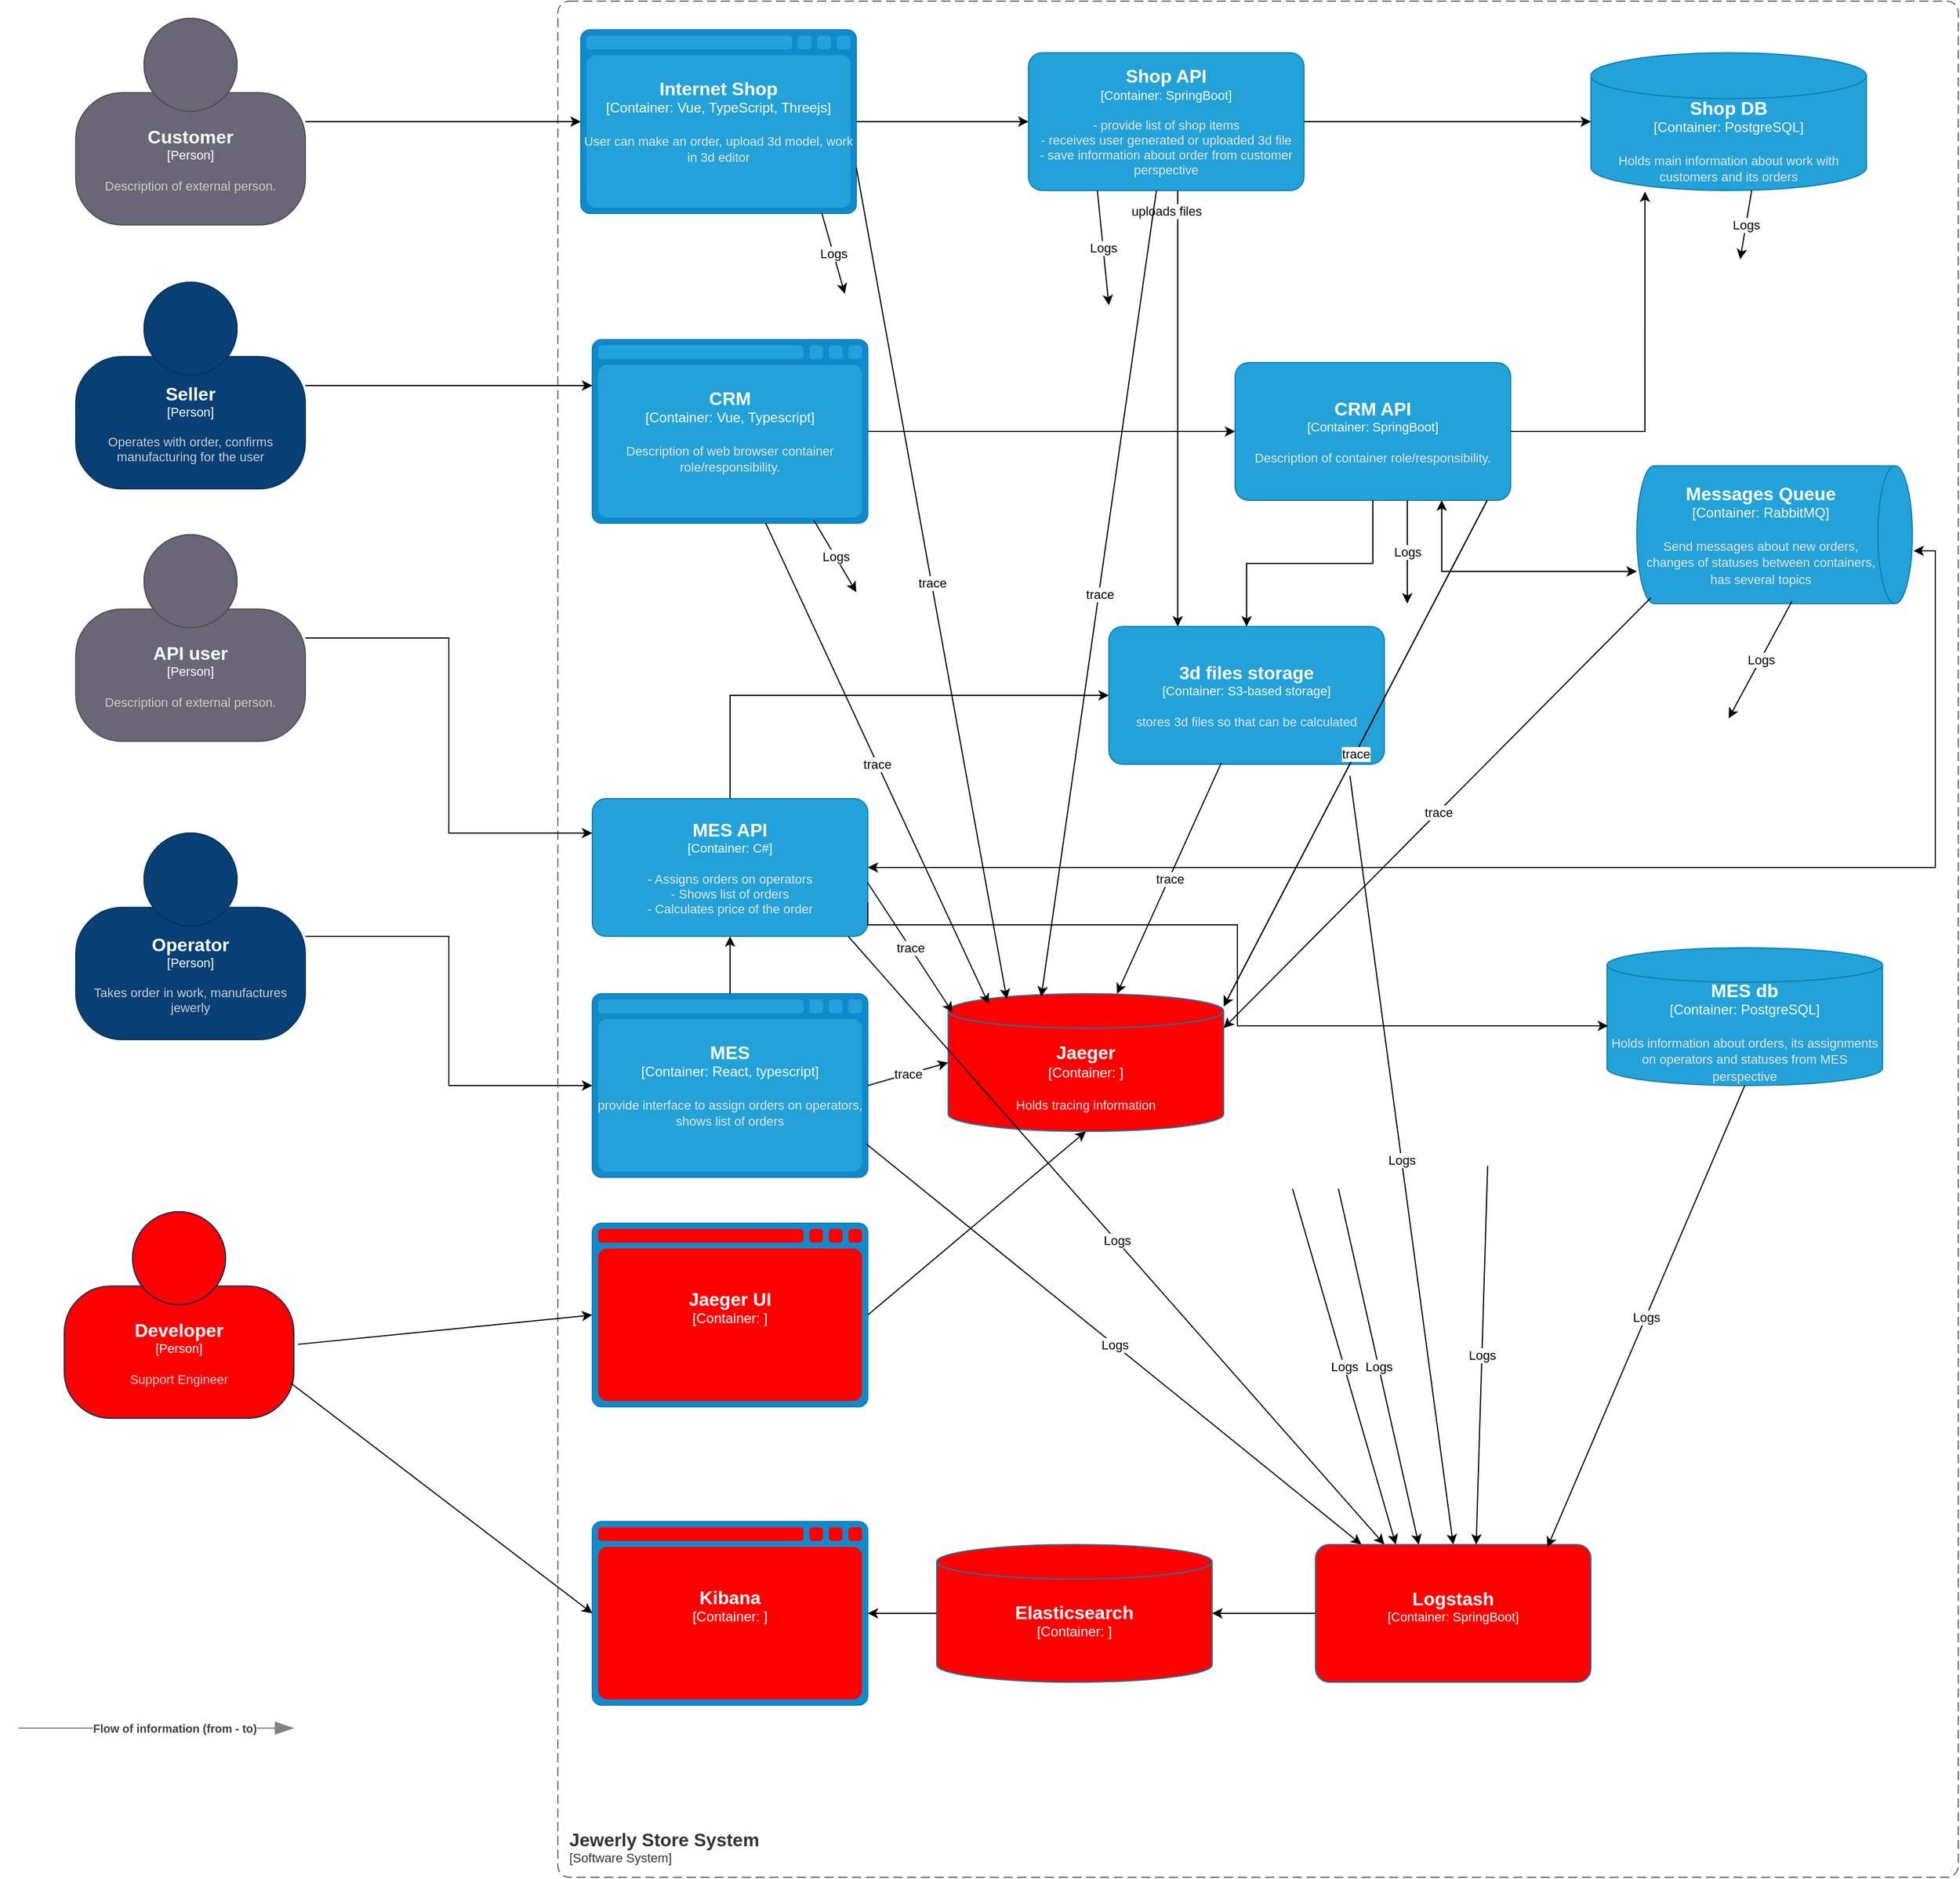<mxfile version="26.1.1" pages="3">
  <diagram name="logging" id="AtWNlNr-_kMXA54bOJtF">
    <mxGraphModel dx="1358" dy="662" grid="1" gridSize="10" guides="1" tooltips="1" connect="1" arrows="1" fold="1" page="1" pageScale="1" pageWidth="827" pageHeight="1169" math="0" shadow="0">
      <root>
        <mxCell id="knYxpjRLiNj13yTJQqyk-0" />
        <mxCell id="knYxpjRLiNj13yTJQqyk-1" parent="knYxpjRLiNj13yTJQqyk-0" />
        <object placeholders="1" c4Name="MES API" c4Type="Container" c4Technology="C#" c4Description="- Assigns orders on operators&#xa;- Shows list of orders&#xa;- Calculates price of the order" label="&lt;font style=&quot;font-size: 16px&quot;&gt;&lt;b&gt;%c4Name%&lt;/b&gt;&lt;/font&gt;&lt;div&gt;[%c4Type%: %c4Technology%]&lt;/div&gt;&lt;br&gt;&lt;div&gt;&lt;font style=&quot;font-size: 11px&quot;&gt;&lt;font color=&quot;#E6E6E6&quot;&gt;%c4Description%&lt;/font&gt;&lt;/div&gt;" id="knYxpjRLiNj13yTJQqyk-2">
          <mxCell style="rounded=1;whiteSpace=wrap;html=1;fontSize=11;labelBackgroundColor=none;fillColor=#23A2D9;fontColor=#ffffff;align=center;arcSize=10;strokeColor=#0E7DAD;metaEdit=1;resizable=0;points=[[0.25,0,0],[0.5,0,0],[0.75,0,0],[1,0.25,0],[1,0.5,0],[1,0.75,0],[0.75,1,0],[0.5,1,0],[0.25,1,0],[0,0.75,0],[0,0.5,0],[0,0.25,0]];" vertex="1" parent="knYxpjRLiNj13yTJQqyk-1">
            <mxGeometry x="530" y="930" width="240" height="120" as="geometry" />
          </mxCell>
        </object>
        <object placeholders="1" c4Name="Messages Queue" c4Type="Container" c4Technology="RabbitMQ" c4Description="Send messages about new orders, changes of statuses between containers, has several topics" label="&lt;font style=&quot;font-size: 16px&quot;&gt;&lt;b&gt;%c4Name%&lt;/b&gt;&lt;/font&gt;&lt;div&gt;[%c4Type%:&amp;nbsp;%c4Technology%]&lt;/div&gt;&lt;br&gt;&lt;div&gt;&lt;font style=&quot;font-size: 11px&quot;&gt;&lt;font color=&quot;#E6E6E6&quot;&gt;%c4Description%&lt;/font&gt;&lt;/div&gt;" id="knYxpjRLiNj13yTJQqyk-3">
          <mxCell style="shape=cylinder3;size=15;direction=south;whiteSpace=wrap;html=1;boundedLbl=1;rounded=0;labelBackgroundColor=none;fillColor=#23A2D9;fontSize=12;fontColor=#ffffff;align=center;strokeColor=#0E7DAD;metaEdit=1;points=[[0.5,0,0],[1,0.25,0],[1,0.5,0],[1,0.75,0],[0.5,1,0],[0,0.75,0],[0,0.5,0],[0,0.25,0]];resizable=0;" vertex="1" parent="knYxpjRLiNj13yTJQqyk-1">
            <mxGeometry x="1440" y="640" width="240" height="120" as="geometry" />
          </mxCell>
        </object>
        <object placeholders="1" c4Name="Internet Shop" c4Type="Container" c4Technology="Vue, TypeScript, Threejs" c4Description="User can make an order, upload 3d model, work in 3d editor" label="&lt;font style=&quot;font-size: 16px&quot;&gt;&lt;b&gt;%c4Name%&lt;/b&gt;&lt;/font&gt;&lt;div&gt;[%c4Type%:&amp;nbsp;%c4Technology%]&lt;/div&gt;&lt;br&gt;&lt;div&gt;&lt;font style=&quot;font-size: 11px&quot;&gt;&lt;font color=&quot;#E6E6E6&quot;&gt;%c4Description%&lt;/font&gt;&lt;/div&gt;" id="knYxpjRLiNj13yTJQqyk-4">
          <mxCell style="shape=mxgraph.c4.webBrowserContainer2;whiteSpace=wrap;html=1;boundedLbl=1;rounded=0;labelBackgroundColor=none;strokeColor=#118ACD;fillColor=#23A2D9;strokeColor=#118ACD;strokeColor2=#0E7DAD;fontSize=12;fontColor=#ffffff;align=center;metaEdit=1;points=[[0.5,0,0],[1,0.25,0],[1,0.5,0],[1,0.75,0],[0.5,1,0],[0,0.75,0],[0,0.5,0],[0,0.25,0]];resizable=0;" vertex="1" parent="knYxpjRLiNj13yTJQqyk-1">
            <mxGeometry x="520" y="260" width="240" height="160" as="geometry" />
          </mxCell>
        </object>
        <object placeholders="1" c4Name="MES" c4Type="Container" c4Technology="React, typescript" c4Description="provide interface to assign orders on operators, shows list of orders" label="&lt;font style=&quot;font-size: 16px&quot;&gt;&lt;b&gt;%c4Name%&lt;/b&gt;&lt;/font&gt;&lt;div&gt;[%c4Type%:&amp;nbsp;%c4Technology%]&lt;/div&gt;&lt;br&gt;&lt;div&gt;&lt;font style=&quot;font-size: 11px&quot;&gt;&lt;font color=&quot;#E6E6E6&quot;&gt;%c4Description%&lt;/font&gt;&lt;/div&gt;" id="knYxpjRLiNj13yTJQqyk-5">
          <mxCell style="shape=mxgraph.c4.webBrowserContainer2;whiteSpace=wrap;html=1;boundedLbl=1;rounded=0;labelBackgroundColor=none;strokeColor=#118ACD;fillColor=#23A2D9;strokeColor=#118ACD;strokeColor2=#0E7DAD;fontSize=12;fontColor=#ffffff;align=center;metaEdit=1;points=[[0.5,0,0],[1,0.25,0],[1,0.5,0],[1,0.75,0],[0.5,1,0],[0,0.75,0],[0,0.5,0],[0,0.25,0]];resizable=0;" vertex="1" parent="knYxpjRLiNj13yTJQqyk-1">
            <mxGeometry x="530" y="1100" width="240" height="160" as="geometry" />
          </mxCell>
        </object>
        <mxCell id="knYxpjRLiNj13yTJQqyk-6" style="edgeStyle=orthogonalEdgeStyle;rounded=0;orthogonalLoop=1;jettySize=auto;html=1;" edge="1" parent="knYxpjRLiNj13yTJQqyk-1" source="knYxpjRLiNj13yTJQqyk-7" target="knYxpjRLiNj13yTJQqyk-5">
          <mxGeometry relative="1" as="geometry" />
        </mxCell>
        <object placeholders="1" c4Name="Operator" c4Type="Person" c4Description="Takes order in work, manufactures jewerly " label="&lt;font style=&quot;font-size: 16px&quot;&gt;&lt;b&gt;%c4Name%&lt;/b&gt;&lt;/font&gt;&lt;div&gt;[%c4Type%]&lt;/div&gt;&lt;br&gt;&lt;div&gt;&lt;font style=&quot;font-size: 11px&quot;&gt;&lt;font color=&quot;#cccccc&quot;&gt;%c4Description%&lt;/font&gt;&lt;/div&gt;" id="knYxpjRLiNj13yTJQqyk-7">
          <mxCell style="html=1;fontSize=11;dashed=0;whiteSpace=wrap;fillColor=#083F75;strokeColor=#06315C;fontColor=#ffffff;shape=mxgraph.c4.person2;align=center;metaEdit=1;points=[[0.5,0,0],[1,0.5,0],[1,0.75,0],[0.75,1,0],[0.5,1,0],[0.25,1,0],[0,0.75,0],[0,0.5,0]];resizable=0;" vertex="1" parent="knYxpjRLiNj13yTJQqyk-1">
            <mxGeometry x="80" y="960" width="200" height="180" as="geometry" />
          </mxCell>
        </object>
        <object placeholders="1" c4Name="Customer" c4Type="Person" c4Description="Description of external person." label="&lt;font style=&quot;font-size: 16px&quot;&gt;&lt;b&gt;%c4Name%&lt;/b&gt;&lt;/font&gt;&lt;div&gt;[%c4Type%]&lt;/div&gt;&lt;br&gt;&lt;div&gt;&lt;font style=&quot;font-size: 11px&quot;&gt;&lt;font color=&quot;#cccccc&quot;&gt;%c4Description%&lt;/font&gt;&lt;/div&gt;" id="knYxpjRLiNj13yTJQqyk-8">
          <mxCell style="html=1;fontSize=11;dashed=0;whiteSpace=wrap;fillColor=#6C6477;strokeColor=#4D4D4D;fontColor=#ffffff;shape=mxgraph.c4.person2;align=center;metaEdit=1;points=[[0.5,0,0],[1,0.5,0],[1,0.75,0],[0.75,1,0],[0.5,1,0],[0.25,1,0],[0,0.75,0],[0,0.5,0]];resizable=0;" vertex="1" parent="knYxpjRLiNj13yTJQqyk-1">
            <mxGeometry x="80" y="250" width="200" height="180" as="geometry" />
          </mxCell>
        </object>
        <object placeholders="1" c4Name="API user" c4Type="Person" c4Description="Description of external person." label="&lt;font style=&quot;font-size: 16px&quot;&gt;&lt;b&gt;%c4Name%&lt;/b&gt;&lt;/font&gt;&lt;div&gt;[%c4Type%]&lt;/div&gt;&lt;br&gt;&lt;div&gt;&lt;font style=&quot;font-size: 11px&quot;&gt;&lt;font color=&quot;#cccccc&quot;&gt;%c4Description%&lt;/font&gt;&lt;/div&gt;" id="knYxpjRLiNj13yTJQqyk-9">
          <mxCell style="html=1;fontSize=11;dashed=0;whiteSpace=wrap;fillColor=#6C6477;strokeColor=#4D4D4D;fontColor=#ffffff;shape=mxgraph.c4.person2;align=center;metaEdit=1;points=[[0.5,0,0],[1,0.5,0],[1,0.75,0],[0.75,1,0],[0.5,1,0],[0.25,1,0],[0,0.75,0],[0,0.5,0]];resizable=0;" vertex="1" parent="knYxpjRLiNj13yTJQqyk-1">
            <mxGeometry x="80" y="700" width="200" height="180" as="geometry" />
          </mxCell>
        </object>
        <object placeholders="1" c4Name="Shop API" c4Type="Container" c4Technology="SpringBoot" c4Description="- provide list of shop items&#xa;- receives user generated or uploaded 3d file&#xa;- save information about order from customer perspective&#xa;" label="&lt;font style=&quot;font-size: 16px&quot;&gt;&lt;b&gt;%c4Name%&lt;/b&gt;&lt;/font&gt;&lt;div&gt;[%c4Type%: %c4Technology%]&lt;/div&gt;&lt;br&gt;&lt;div&gt;&lt;font style=&quot;font-size: 11px&quot;&gt;&lt;font color=&quot;#E6E6E6&quot;&gt;%c4Description%&lt;/font&gt;&lt;/div&gt;" id="knYxpjRLiNj13yTJQqyk-10">
          <mxCell style="rounded=1;whiteSpace=wrap;html=1;fontSize=11;labelBackgroundColor=none;fillColor=#23A2D9;fontColor=#ffffff;align=center;arcSize=10;strokeColor=#0E7DAD;metaEdit=1;resizable=0;points=[[0.25,0,0],[0.5,0,0],[0.75,0,0],[1,0.25,0],[1,0.5,0],[1,0.75,0],[0.75,1,0],[0.5,1,0],[0.25,1,0],[0,0.75,0],[0,0.5,0],[0,0.25,0]];" vertex="1" parent="knYxpjRLiNj13yTJQqyk-1">
            <mxGeometry x="910" y="280" width="240" height="120" as="geometry" />
          </mxCell>
        </object>
        <object placeholders="1" c4Name="CRM" c4Type="Container" c4Technology="Vue, Typescript" c4Description="Description of web browser container role/responsibility." label="&lt;font style=&quot;font-size: 16px&quot;&gt;&lt;b&gt;%c4Name%&lt;/b&gt;&lt;/font&gt;&lt;div&gt;[%c4Type%:&amp;nbsp;%c4Technology%]&lt;/div&gt;&lt;br&gt;&lt;div&gt;&lt;font style=&quot;font-size: 11px&quot;&gt;&lt;font color=&quot;#E6E6E6&quot;&gt;%c4Description%&lt;/font&gt;&lt;/div&gt;" id="knYxpjRLiNj13yTJQqyk-11">
          <mxCell style="shape=mxgraph.c4.webBrowserContainer2;whiteSpace=wrap;html=1;boundedLbl=1;rounded=0;labelBackgroundColor=none;strokeColor=#118ACD;fillColor=#23A2D9;strokeColor=#118ACD;strokeColor2=#0E7DAD;fontSize=12;fontColor=#ffffff;align=center;metaEdit=1;points=[[0.5,0,0],[1,0.25,0],[1,0.5,0],[1,0.75,0],[0.5,1,0],[0,0.75,0],[0,0.5,0],[0,0.25,0]];resizable=0;" vertex="1" parent="knYxpjRLiNj13yTJQqyk-1">
            <mxGeometry x="530" y="530" width="240" height="160" as="geometry" />
          </mxCell>
        </object>
        <object placeholders="1" c4Name="CRM API" c4Type="Container" c4Technology="SpringBoot" c4Description="Description of container role/responsibility." label="&lt;font style=&quot;font-size: 16px&quot;&gt;&lt;b&gt;%c4Name%&lt;/b&gt;&lt;/font&gt;&lt;div&gt;[%c4Type%: %c4Technology%]&lt;/div&gt;&lt;br&gt;&lt;div&gt;&lt;font style=&quot;font-size: 11px&quot;&gt;&lt;font color=&quot;#E6E6E6&quot;&gt;%c4Description%&lt;/font&gt;&lt;/div&gt;" id="knYxpjRLiNj13yTJQqyk-12">
          <mxCell style="rounded=1;whiteSpace=wrap;html=1;fontSize=11;labelBackgroundColor=none;fillColor=#23A2D9;fontColor=#ffffff;align=center;arcSize=10;strokeColor=#0E7DAD;metaEdit=1;resizable=0;points=[[0.25,0,0],[0.5,0,0],[0.75,0,0],[1,0.25,0],[1,0.5,0],[1,0.75,0],[0.75,1,0],[0.5,1,0],[0.25,1,0],[0,0.75,0],[0,0.5,0],[0,0.25,0]];" vertex="1" parent="knYxpjRLiNj13yTJQqyk-1">
            <mxGeometry x="1090" y="550" width="240" height="120" as="geometry" />
          </mxCell>
        </object>
        <object placeholders="1" c4Name="Shop DB" c4Type="Container" c4Technology="PostgreSQL" c4Description="Holds main information about work with customers and its orders&#xa;" label="&lt;font style=&quot;font-size: 16px&quot;&gt;&lt;b&gt;%c4Name%&lt;/b&gt;&lt;/font&gt;&lt;div&gt;[%c4Type%:&amp;nbsp;%c4Technology%]&lt;/div&gt;&lt;br&gt;&lt;div&gt;&lt;font style=&quot;font-size: 11px&quot;&gt;&lt;font color=&quot;#E6E6E6&quot;&gt;%c4Description%&lt;/font&gt;&lt;/div&gt;" id="knYxpjRLiNj13yTJQqyk-13">
          <mxCell style="shape=cylinder3;size=20;whiteSpace=wrap;html=1;boundedLbl=1;rounded=0;labelBackgroundColor=none;fillColor=#23A2D9;fontSize=12;fontColor=#ffffff;align=center;strokeColor=#0E7DAD;metaEdit=1;points=[[0.5,0,0],[1,0.25,0],[1,0.5,0],[1,0.75,0],[0.5,1,0],[0,0.75,0],[0,0.5,0],[0,0.25,0]];resizable=0;" vertex="1" parent="knYxpjRLiNj13yTJQqyk-1">
            <mxGeometry x="1400" y="280" width="240" height="120" as="geometry" />
          </mxCell>
        </object>
        <mxCell id="knYxpjRLiNj13yTJQqyk-14" style="edgeStyle=orthogonalEdgeStyle;rounded=0;orthogonalLoop=1;jettySize=auto;html=1;entryX=0.196;entryY=1.008;entryDx=0;entryDy=0;entryPerimeter=0;" edge="1" parent="knYxpjRLiNj13yTJQqyk-1" source="knYxpjRLiNj13yTJQqyk-12" target="knYxpjRLiNj13yTJQqyk-13">
          <mxGeometry relative="1" as="geometry" />
        </mxCell>
        <mxCell id="knYxpjRLiNj13yTJQqyk-15" style="edgeStyle=orthogonalEdgeStyle;rounded=0;orthogonalLoop=1;jettySize=auto;html=1;entryX=0;entryY=0.5;entryDx=0;entryDy=0;entryPerimeter=0;" edge="1" parent="knYxpjRLiNj13yTJQqyk-1" source="knYxpjRLiNj13yTJQqyk-10" target="knYxpjRLiNj13yTJQqyk-13">
          <mxGeometry relative="1" as="geometry" />
        </mxCell>
        <mxCell id="knYxpjRLiNj13yTJQqyk-16" style="edgeStyle=orthogonalEdgeStyle;rounded=0;orthogonalLoop=1;jettySize=auto;html=1;entryX=0;entryY=0.5;entryDx=0;entryDy=0;entryPerimeter=0;" edge="1" parent="knYxpjRLiNj13yTJQqyk-1" source="knYxpjRLiNj13yTJQqyk-4" target="knYxpjRLiNj13yTJQqyk-10">
          <mxGeometry relative="1" as="geometry" />
        </mxCell>
        <mxCell id="knYxpjRLiNj13yTJQqyk-17" style="edgeStyle=orthogonalEdgeStyle;rounded=0;orthogonalLoop=1;jettySize=auto;html=1;entryX=0.767;entryY=1;entryDx=0;entryDy=0;entryPerimeter=0;exitX=0.75;exitY=1;exitDx=0;exitDy=0;exitPerimeter=0;startArrow=classic;startFill=1;" edge="1" parent="knYxpjRLiNj13yTJQqyk-1" source="knYxpjRLiNj13yTJQqyk-12" target="knYxpjRLiNj13yTJQqyk-3">
          <mxGeometry relative="1" as="geometry" />
        </mxCell>
        <mxCell id="knYxpjRLiNj13yTJQqyk-18" style="edgeStyle=orthogonalEdgeStyle;rounded=0;orthogonalLoop=1;jettySize=auto;html=1;entryX=0.617;entryY=-0.004;entryDx=0;entryDy=0;entryPerimeter=0;startArrow=classic;startFill=1;" edge="1" parent="knYxpjRLiNj13yTJQqyk-1" source="knYxpjRLiNj13yTJQqyk-2" target="knYxpjRLiNj13yTJQqyk-3">
          <mxGeometry relative="1" as="geometry" />
        </mxCell>
        <mxCell id="knYxpjRLiNj13yTJQqyk-19" style="edgeStyle=orthogonalEdgeStyle;rounded=0;orthogonalLoop=1;jettySize=auto;html=1;entryX=0.5;entryY=1;entryDx=0;entryDy=0;entryPerimeter=0;" edge="1" parent="knYxpjRLiNj13yTJQqyk-1" source="knYxpjRLiNj13yTJQqyk-5" target="knYxpjRLiNj13yTJQqyk-2">
          <mxGeometry relative="1" as="geometry" />
        </mxCell>
        <object placeholders="1" c4Name="Jewerly Store System" c4Type="SystemScopeBoundary" c4Application="Software System" label="&lt;font style=&quot;font-size: 16px&quot;&gt;&lt;b&gt;&lt;div style=&quot;text-align: left&quot;&gt;%c4Name%&lt;/div&gt;&lt;/b&gt;&lt;/font&gt;&lt;div style=&quot;text-align: left&quot;&gt;[%c4Application%]&lt;/div&gt;" id="knYxpjRLiNj13yTJQqyk-20">
          <mxCell style="rounded=1;fontSize=11;whiteSpace=wrap;html=1;dashed=1;arcSize=20;fillColor=none;strokeColor=#666666;fontColor=#333333;labelBackgroundColor=none;align=left;verticalAlign=bottom;labelBorderColor=none;spacingTop=0;spacing=10;dashPattern=8 4;metaEdit=1;rotatable=0;perimeter=rectanglePerimeter;noLabel=0;labelPadding=0;allowArrows=0;connectable=0;expand=0;recursiveResize=0;editable=1;pointerEvents=0;absoluteArcSize=1;points=[[0.25,0,0],[0.5,0,0],[0.75,0,0],[1,0.25,0],[1,0.5,0],[1,0.75,0],[0.75,1,0],[0.5,1,0],[0.25,1,0],[0,0.75,0],[0,0.5,0],[0,0.25,0]];" vertex="1" parent="knYxpjRLiNj13yTJQqyk-1">
            <mxGeometry x="500" y="235" width="1220" height="1635" as="geometry" />
          </mxCell>
        </object>
        <mxCell id="knYxpjRLiNj13yTJQqyk-21" style="edgeStyle=orthogonalEdgeStyle;rounded=0;orthogonalLoop=1;jettySize=auto;html=1;entryX=0;entryY=0.25;entryDx=0;entryDy=0;entryPerimeter=0;" edge="1" parent="knYxpjRLiNj13yTJQqyk-1" source="knYxpjRLiNj13yTJQqyk-9" target="knYxpjRLiNj13yTJQqyk-2">
          <mxGeometry relative="1" as="geometry" />
        </mxCell>
        <mxCell id="knYxpjRLiNj13yTJQqyk-22" style="edgeStyle=orthogonalEdgeStyle;rounded=0;orthogonalLoop=1;jettySize=auto;html=1;entryX=0;entryY=0.5;entryDx=0;entryDy=0;entryPerimeter=0;" edge="1" parent="knYxpjRLiNj13yTJQqyk-1" source="knYxpjRLiNj13yTJQqyk-11" target="knYxpjRLiNj13yTJQqyk-12">
          <mxGeometry relative="1" as="geometry" />
        </mxCell>
        <mxCell id="knYxpjRLiNj13yTJQqyk-23" style="edgeStyle=orthogonalEdgeStyle;rounded=0;orthogonalLoop=1;jettySize=auto;html=1;entryX=0;entryY=0.5;entryDx=0;entryDy=0;entryPerimeter=0;" edge="1" parent="knYxpjRLiNj13yTJQqyk-1" source="knYxpjRLiNj13yTJQqyk-8" target="knYxpjRLiNj13yTJQqyk-4">
          <mxGeometry relative="1" as="geometry" />
        </mxCell>
        <mxCell id="knYxpjRLiNj13yTJQqyk-24" value="" style="edgeStyle=orthogonalEdgeStyle;rounded=0;orthogonalLoop=1;jettySize=auto;html=1;startArrow=classic;startFill=1;endArrow=none;endFill=0;" edge="1" parent="knYxpjRLiNj13yTJQqyk-1" source="knYxpjRLiNj13yTJQqyk-25" target="knYxpjRLiNj13yTJQqyk-12">
          <mxGeometry relative="1" as="geometry" />
        </mxCell>
        <object placeholders="1" c4Name="3d files storage" c4Type="Container" c4Technology="S3-based storage" c4Description="stores 3d files so that can be calculated" label="&lt;font style=&quot;font-size: 16px&quot;&gt;&lt;b&gt;%c4Name%&lt;/b&gt;&lt;/font&gt;&lt;div&gt;[%c4Type%: %c4Technology%]&lt;/div&gt;&lt;br&gt;&lt;div&gt;&lt;font style=&quot;font-size: 11px&quot;&gt;&lt;font color=&quot;#E6E6E6&quot;&gt;%c4Description%&lt;/font&gt;&lt;/div&gt;" id="knYxpjRLiNj13yTJQqyk-25">
          <mxCell style="rounded=1;whiteSpace=wrap;html=1;fontSize=11;labelBackgroundColor=none;fillColor=#23A2D9;fontColor=#ffffff;align=center;arcSize=10;strokeColor=#0E7DAD;metaEdit=1;resizable=0;points=[[0.25,0,0],[0.5,0,0],[0.75,0,0],[1,0.25,0],[1,0.5,0],[1,0.75,0],[0.75,1,0],[0.5,1,0],[0.25,1,0],[0,0.75,0],[0,0.5,0],[0,0.25,0]];" vertex="1" parent="knYxpjRLiNj13yTJQqyk-1">
            <mxGeometry x="980" y="780" width="240" height="120" as="geometry" />
          </mxCell>
        </object>
        <mxCell id="knYxpjRLiNj13yTJQqyk-26" style="edgeStyle=orthogonalEdgeStyle;rounded=0;orthogonalLoop=1;jettySize=auto;html=1;entryX=0;entryY=0.5;entryDx=0;entryDy=0;entryPerimeter=0;" edge="1" parent="knYxpjRLiNj13yTJQqyk-1" source="knYxpjRLiNj13yTJQqyk-2" target="knYxpjRLiNj13yTJQqyk-25">
          <mxGeometry relative="1" as="geometry">
            <Array as="points">
              <mxPoint x="650" y="840" />
            </Array>
          </mxGeometry>
        </mxCell>
        <mxCell id="knYxpjRLiNj13yTJQqyk-27" style="edgeStyle=orthogonalEdgeStyle;rounded=0;orthogonalLoop=1;jettySize=auto;html=1;entryX=0.25;entryY=0;entryDx=0;entryDy=0;entryPerimeter=0;" edge="1" parent="knYxpjRLiNj13yTJQqyk-1" target="knYxpjRLiNj13yTJQqyk-25">
          <mxGeometry relative="1" as="geometry">
            <mxPoint x="1040" y="400" as="sourcePoint" />
            <mxPoint x="1170.08" y="790.96" as="targetPoint" />
            <Array as="points">
              <mxPoint x="1040" y="400" />
            </Array>
          </mxGeometry>
        </mxCell>
        <mxCell id="knYxpjRLiNj13yTJQqyk-28" value="uploads files" style="edgeLabel;html=1;align=center;verticalAlign=middle;resizable=0;points=[];" vertex="1" connectable="0" parent="knYxpjRLiNj13yTJQqyk-27">
          <mxGeometry x="-0.371" y="-2" relative="1" as="geometry">
            <mxPoint x="-8" y="-102" as="offset" />
          </mxGeometry>
        </mxCell>
        <object placeholders="1" c4Name="Seller" c4Type="Person" c4Description="Operates with order, confirms manufacturing for the user" label="&lt;font style=&quot;font-size: 16px&quot;&gt;&lt;b&gt;%c4Name%&lt;/b&gt;&lt;/font&gt;&lt;div&gt;[%c4Type%]&lt;/div&gt;&lt;br&gt;&lt;div&gt;&lt;font style=&quot;font-size: 11px&quot;&gt;&lt;font color=&quot;#cccccc&quot;&gt;%c4Description%&lt;/font&gt;&lt;/div&gt;" id="knYxpjRLiNj13yTJQqyk-29">
          <mxCell style="html=1;fontSize=11;dashed=0;whiteSpace=wrap;fillColor=#083F75;strokeColor=#06315C;fontColor=#ffffff;shape=mxgraph.c4.person2;align=center;metaEdit=1;points=[[0.5,0,0],[1,0.5,0],[1,0.75,0],[0.75,1,0],[0.5,1,0],[0.25,1,0],[0,0.75,0],[0,0.5,0]];resizable=0;" vertex="1" parent="knYxpjRLiNj13yTJQqyk-1">
            <mxGeometry x="80" y="480" width="200" height="180" as="geometry" />
          </mxCell>
        </object>
        <mxCell id="knYxpjRLiNj13yTJQqyk-30" style="edgeStyle=orthogonalEdgeStyle;rounded=0;orthogonalLoop=1;jettySize=auto;html=1;entryX=0;entryY=0.25;entryDx=0;entryDy=0;entryPerimeter=0;" edge="1" parent="knYxpjRLiNj13yTJQqyk-1" source="knYxpjRLiNj13yTJQqyk-29" target="knYxpjRLiNj13yTJQqyk-11">
          <mxGeometry relative="1" as="geometry" />
        </mxCell>
        <object placeholders="1" c4Name="MES db" c4Type="Container" c4Technology="PostgreSQL" c4Description="Holds information about orders, its assignments on operators and statuses from MES perspective" label="&lt;font style=&quot;font-size: 16px&quot;&gt;&lt;b&gt;%c4Name%&lt;/b&gt;&lt;/font&gt;&lt;div&gt;[%c4Type%:&amp;nbsp;%c4Technology%]&lt;/div&gt;&lt;br&gt;&lt;div&gt;&lt;font style=&quot;font-size: 11px&quot;&gt;&lt;font color=&quot;#E6E6E6&quot;&gt;%c4Description%&lt;/font&gt;&lt;/div&gt;" id="knYxpjRLiNj13yTJQqyk-31">
          <mxCell style="shape=cylinder3;size=15;whiteSpace=wrap;html=1;boundedLbl=1;rounded=0;labelBackgroundColor=none;fillColor=#23A2D9;fontSize=12;fontColor=#ffffff;align=center;strokeColor=#0E7DAD;metaEdit=1;points=[[0.5,0,0],[1,0.25,0],[1,0.5,0],[1,0.75,0],[0.5,1,0],[0,0.75,0],[0,0.5,0],[0,0.25,0]];resizable=0;" vertex="1" parent="knYxpjRLiNj13yTJQqyk-1">
            <mxGeometry x="1414" y="1060" width="240" height="120" as="geometry" />
          </mxCell>
        </object>
        <mxCell id="knYxpjRLiNj13yTJQqyk-32" style="edgeStyle=orthogonalEdgeStyle;rounded=0;orthogonalLoop=1;jettySize=auto;html=1;entryX=0.004;entryY=0.567;entryDx=0;entryDy=0;entryPerimeter=0;exitX=1;exitY=0.75;exitDx=0;exitDy=0;exitPerimeter=0;" edge="1" parent="knYxpjRLiNj13yTJQqyk-1" source="knYxpjRLiNj13yTJQqyk-2" target="knYxpjRLiNj13yTJQqyk-31">
          <mxGeometry relative="1" as="geometry">
            <mxPoint x="1380" y="1130" as="targetPoint" />
            <Array as="points">
              <mxPoint x="1092" y="1040" />
              <mxPoint x="1092" y="1128" />
            </Array>
            <mxPoint x="940" y="1050" as="sourcePoint" />
          </mxGeometry>
        </mxCell>
        <object placeholders="1" c4Type="Relationship" c4Description="Flow of information (from - to) " label="&lt;div style=&quot;text-align: left&quot;&gt;&lt;div style=&quot;text-align: center&quot;&gt;&lt;b&gt;%c4Description%&lt;/b&gt;&lt;/div&gt;" id="knYxpjRLiNj13yTJQqyk-33">
          <mxCell style="endArrow=blockThin;html=1;fontSize=10;fontColor=#404040;strokeWidth=1;endFill=1;strokeColor=#828282;elbow=vertical;metaEdit=1;endSize=14;startSize=14;jumpStyle=arc;jumpSize=16;rounded=0;edgeStyle=orthogonalEdgeStyle;" edge="1" parent="knYxpjRLiNj13yTJQqyk-1">
            <mxGeometry x="0.133" width="240" relative="1" as="geometry">
              <mxPoint x="30" y="1740" as="sourcePoint" />
              <mxPoint x="270" y="1740" as="targetPoint" />
              <mxPoint as="offset" />
            </mxGeometry>
          </mxCell>
        </object>
        <object placeholders="1" c4Name="Jaeger" c4Type="Container" c4Technology="" c4Description="Holds tracing information" label="&lt;font style=&quot;font-size: 16px&quot;&gt;&lt;b&gt;%c4Name%&lt;/b&gt;&lt;/font&gt;&lt;div&gt;[%c4Type%:&amp;nbsp;%c4Technology%]&lt;/div&gt;&lt;br&gt;&lt;div&gt;&lt;font style=&quot;font-size: 11px&quot;&gt;&lt;font color=&quot;#E6E6E6&quot;&gt;%c4Description%&lt;/font&gt;&lt;/div&gt;" id="VK4yjyzIPkWOEugk_452-0">
          <mxCell style="shape=cylinder3;size=15;whiteSpace=wrap;html=1;boundedLbl=1;rounded=0;labelBackgroundColor=none;fillColor=#FF0000;fontSize=12;fontColor=#ffffff;align=center;strokeColor=#0E7DAD;metaEdit=1;points=[[0.5,0,0],[1,0.25,0],[1,0.5,0],[1,0.75,0],[0.5,1,0],[0,0.75,0],[0,0.5,0],[0,0.25,0]];resizable=0;" vertex="1" parent="knYxpjRLiNj13yTJQqyk-1">
            <mxGeometry x="840" y="1100" width="240" height="120" as="geometry" />
          </mxCell>
        </object>
        <object placeholders="1" c4Name="Jaeger UI" c4Type="Container" c4Technology="" c4Description="" label="&lt;font style=&quot;font-size: 16px&quot;&gt;&lt;b&gt;%c4Name%&lt;/b&gt;&lt;/font&gt;&lt;div&gt;[%c4Type%:&amp;nbsp;%c4Technology%]&lt;/div&gt;&lt;br&gt;&lt;div&gt;&lt;font style=&quot;font-size: 11px&quot;&gt;&lt;font color=&quot;#E6E6E6&quot;&gt;%c4Description%&lt;/font&gt;&lt;/div&gt;" id="VK4yjyzIPkWOEugk_452-1">
          <mxCell style="shape=mxgraph.c4.webBrowserContainer2;whiteSpace=wrap;html=1;boundedLbl=1;rounded=0;labelBackgroundColor=none;strokeColor=#118ACD;fillColor=#FF0000;strokeColor=#118ACD;strokeColor2=#0E7DAD;fontSize=12;fontColor=#ffffff;align=center;metaEdit=1;points=[[0.5,0,0],[1,0.25,0],[1,0.5,0],[1,0.75,0],[0.5,1,0],[0,0.75,0],[0,0.5,0],[0,0.25,0]];resizable=0;" vertex="1" parent="knYxpjRLiNj13yTJQqyk-1">
            <mxGeometry x="530" y="1300" width="240" height="160" as="geometry" />
          </mxCell>
        </object>
        <object placeholders="1" c4Name="Developer" c4Type="Person" c4Description="Support Engineer" label="&lt;font style=&quot;font-size: 16px&quot;&gt;&lt;b&gt;%c4Name%&lt;/b&gt;&lt;/font&gt;&lt;div&gt;[%c4Type%]&lt;/div&gt;&lt;br&gt;&lt;div&gt;&lt;font style=&quot;font-size: 11px&quot;&gt;&lt;font color=&quot;#cccccc&quot;&gt;%c4Description%&lt;/font&gt;&lt;/div&gt;" id="VK4yjyzIPkWOEugk_452-2">
          <mxCell style="html=1;fontSize=11;dashed=0;whiteSpace=wrap;fillColor=#FF0000;strokeColor=#06315C;fontColor=#ffffff;shape=mxgraph.c4.person2;align=center;metaEdit=1;points=[[0.5,0,0],[1,0.5,0],[1,0.75,0],[0.75,1,0],[0.5,1,0],[0.25,1,0],[0,0.75,0],[0,0.5,0]];resizable=0;" vertex="1" parent="knYxpjRLiNj13yTJQqyk-1">
            <mxGeometry x="70" y="1290" width="200" height="180" as="geometry" />
          </mxCell>
        </object>
        <mxCell id="VK4yjyzIPkWOEugk_452-3" value="" style="endArrow=classic;html=1;rounded=0;exitX=1.018;exitY=0.642;exitDx=0;exitDy=0;exitPerimeter=0;entryX=0;entryY=0.5;entryDx=0;entryDy=0;entryPerimeter=0;" edge="1" parent="knYxpjRLiNj13yTJQqyk-1" source="VK4yjyzIPkWOEugk_452-2" target="VK4yjyzIPkWOEugk_452-1">
          <mxGeometry width="50" height="50" relative="1" as="geometry">
            <mxPoint x="660" y="1330" as="sourcePoint" />
            <mxPoint x="710" y="1280" as="targetPoint" />
          </mxGeometry>
        </mxCell>
        <mxCell id="VK4yjyzIPkWOEugk_452-4" value="" style="endArrow=classic;html=1;rounded=0;exitX=1;exitY=0.5;exitDx=0;exitDy=0;exitPerimeter=0;entryX=0.5;entryY=1;entryDx=0;entryDy=0;entryPerimeter=0;" edge="1" parent="knYxpjRLiNj13yTJQqyk-1" source="VK4yjyzIPkWOEugk_452-1" target="VK4yjyzIPkWOEugk_452-0">
          <mxGeometry width="50" height="50" relative="1" as="geometry">
            <mxPoint x="660" y="1330" as="sourcePoint" />
            <mxPoint x="710" y="1280" as="targetPoint" />
          </mxGeometry>
        </mxCell>
        <mxCell id="VK4yjyzIPkWOEugk_452-8" value="tr" style="endArrow=classic;html=1;rounded=0;entryX=0;entryY=0.5;entryDx=0;entryDy=0;entryPerimeter=0;exitX=1;exitY=0.5;exitDx=0;exitDy=0;exitPerimeter=0;" edge="1" parent="knYxpjRLiNj13yTJQqyk-1" source="knYxpjRLiNj13yTJQqyk-5" target="VK4yjyzIPkWOEugk_452-0">
          <mxGeometry relative="1" as="geometry">
            <mxPoint x="770" y="1179.47" as="sourcePoint" />
            <mxPoint x="870" y="1179.47" as="targetPoint" />
          </mxGeometry>
        </mxCell>
        <mxCell id="VK4yjyzIPkWOEugk_452-9" value="trace" style="edgeLabel;resizable=0;html=1;;align=center;verticalAlign=middle;" connectable="0" vertex="1" parent="VK4yjyzIPkWOEugk_452-8">
          <mxGeometry relative="1" as="geometry" />
        </mxCell>
        <mxCell id="VK4yjyzIPkWOEugk_452-12" value="" style="endArrow=classic;html=1;rounded=0;exitX=0.629;exitY=0.999;exitDx=0;exitDy=0;exitPerimeter=0;entryX=0.147;entryY=0.075;entryDx=0;entryDy=0;entryPerimeter=0;" edge="1" parent="knYxpjRLiNj13yTJQqyk-1" source="knYxpjRLiNj13yTJQqyk-11" target="VK4yjyzIPkWOEugk_452-0">
          <mxGeometry relative="1" as="geometry">
            <mxPoint x="700" y="770" as="sourcePoint" />
            <mxPoint x="800" y="770" as="targetPoint" />
          </mxGeometry>
        </mxCell>
        <mxCell id="VK4yjyzIPkWOEugk_452-13" value="trace" style="edgeLabel;resizable=0;html=1;;align=center;verticalAlign=middle;" connectable="0" vertex="1" parent="VK4yjyzIPkWOEugk_452-12">
          <mxGeometry relative="1" as="geometry" />
        </mxCell>
        <mxCell id="VK4yjyzIPkWOEugk_452-15" value="" style="endArrow=classic;html=1;rounded=0;exitX=0.408;exitY=0.991;exitDx=0;exitDy=0;exitPerimeter=0;" edge="1" parent="knYxpjRLiNj13yTJQqyk-1" source="knYxpjRLiNj13yTJQqyk-25" target="VK4yjyzIPkWOEugk_452-0">
          <mxGeometry relative="1" as="geometry">
            <mxPoint x="830" y="1320" as="sourcePoint" />
            <mxPoint x="930" y="1320" as="targetPoint" />
          </mxGeometry>
        </mxCell>
        <mxCell id="VK4yjyzIPkWOEugk_452-16" value="trace" style="edgeLabel;resizable=0;html=1;;align=center;verticalAlign=middle;" connectable="0" vertex="1" parent="VK4yjyzIPkWOEugk_452-15">
          <mxGeometry relative="1" as="geometry" />
        </mxCell>
        <mxCell id="VK4yjyzIPkWOEugk_452-17" value="" style="endArrow=classic;html=1;rounded=0;exitX=0.875;exitY=1;exitDx=0;exitDy=0;exitPerimeter=0;entryX=0.96;entryY=0.093;entryDx=0;entryDy=0;entryPerimeter=0;" edge="1" parent="knYxpjRLiNj13yTJQqyk-1">
          <mxGeometry relative="1" as="geometry">
            <mxPoint x="1309.6" y="670" as="sourcePoint" />
            <mxPoint x="1080" y="1111.16" as="targetPoint" />
          </mxGeometry>
        </mxCell>
        <mxCell id="VK4yjyzIPkWOEugk_452-18" value="trace" style="edgeLabel;resizable=0;html=1;;align=center;verticalAlign=middle;" connectable="0" vertex="1" parent="VK4yjyzIPkWOEugk_452-17">
          <mxGeometry relative="1" as="geometry" />
        </mxCell>
        <mxCell id="VK4yjyzIPkWOEugk_452-19" value="" style="endArrow=classic;html=1;rounded=0;exitX=0.957;exitY=0.949;exitDx=0;exitDy=0;exitPerimeter=0;entryX=1;entryY=0.25;entryDx=0;entryDy=0;entryPerimeter=0;" edge="1" parent="knYxpjRLiNj13yTJQqyk-1" source="knYxpjRLiNj13yTJQqyk-3" target="VK4yjyzIPkWOEugk_452-0">
          <mxGeometry relative="1" as="geometry">
            <mxPoint x="1290" y="1020" as="sourcePoint" />
            <mxPoint x="1390" y="1020" as="targetPoint" />
          </mxGeometry>
        </mxCell>
        <mxCell id="VK4yjyzIPkWOEugk_452-20" value="trace" style="edgeLabel;resizable=0;html=1;;align=center;verticalAlign=middle;" connectable="0" vertex="1" parent="VK4yjyzIPkWOEugk_452-19">
          <mxGeometry relative="1" as="geometry" />
        </mxCell>
        <mxCell id="VK4yjyzIPkWOEugk_452-21" value="" style="endArrow=classic;html=1;rounded=0;entryX=0.338;entryY=0.022;entryDx=0;entryDy=0;entryPerimeter=0;" edge="1" parent="knYxpjRLiNj13yTJQqyk-1" source="knYxpjRLiNj13yTJQqyk-10" target="VK4yjyzIPkWOEugk_452-0">
          <mxGeometry relative="1" as="geometry">
            <mxPoint x="870" y="710" as="sourcePoint" />
            <mxPoint x="970" y="710" as="targetPoint" />
          </mxGeometry>
        </mxCell>
        <mxCell id="VK4yjyzIPkWOEugk_452-22" value="trace" style="edgeLabel;resizable=0;html=1;;align=center;verticalAlign=middle;" connectable="0" vertex="1" parent="VK4yjyzIPkWOEugk_452-21">
          <mxGeometry relative="1" as="geometry" />
        </mxCell>
        <mxCell id="VK4yjyzIPkWOEugk_452-23" value="" style="endArrow=classic;html=1;rounded=0;exitX=1;exitY=0.75;exitDx=0;exitDy=0;exitPerimeter=0;entryX=0.213;entryY=0.039;entryDx=0;entryDy=0;entryPerimeter=0;" edge="1" parent="knYxpjRLiNj13yTJQqyk-1" source="knYxpjRLiNj13yTJQqyk-4" target="VK4yjyzIPkWOEugk_452-0">
          <mxGeometry relative="1" as="geometry">
            <mxPoint x="870" y="680" as="sourcePoint" />
            <mxPoint x="970" y="680" as="targetPoint" />
          </mxGeometry>
        </mxCell>
        <mxCell id="VK4yjyzIPkWOEugk_452-24" value="trace" style="edgeLabel;resizable=0;html=1;;align=center;verticalAlign=middle;" connectable="0" vertex="1" parent="VK4yjyzIPkWOEugk_452-23">
          <mxGeometry relative="1" as="geometry" />
        </mxCell>
        <mxCell id="VK4yjyzIPkWOEugk_452-25" value="" style="endArrow=classic;html=1;rounded=0;exitX=0.998;exitY=0.606;exitDx=0;exitDy=0;exitPerimeter=0;entryX=0.016;entryY=0.135;entryDx=0;entryDy=0;entryPerimeter=0;" edge="1" parent="knYxpjRLiNj13yTJQqyk-1" source="knYxpjRLiNj13yTJQqyk-2" target="VK4yjyzIPkWOEugk_452-0">
          <mxGeometry relative="1" as="geometry">
            <mxPoint x="880" y="1370" as="sourcePoint" />
            <mxPoint x="980" y="1370" as="targetPoint" />
          </mxGeometry>
        </mxCell>
        <mxCell id="VK4yjyzIPkWOEugk_452-26" value="trace" style="edgeLabel;resizable=0;html=1;;align=center;verticalAlign=middle;" connectable="0" vertex="1" parent="VK4yjyzIPkWOEugk_452-25">
          <mxGeometry relative="1" as="geometry" />
        </mxCell>
        <mxCell id="VK4yjyzIPkWOEugk_452-27" value="" style="endArrow=classic;html=1;rounded=0;exitX=0.875;exitY=1;exitDx=0;exitDy=0;exitPerimeter=0;entryX=0.96;entryY=0.093;entryDx=0;entryDy=0;entryPerimeter=0;" edge="1" parent="knYxpjRLiNj13yTJQqyk-1">
          <mxGeometry relative="1" as="geometry">
            <mxPoint x="1309.6" y="670" as="sourcePoint" />
            <mxPoint x="1080" y="1111.16" as="targetPoint" />
          </mxGeometry>
        </mxCell>
        <mxCell id="VK4yjyzIPkWOEugk_452-28" value="trace" style="edgeLabel;resizable=0;html=1;;align=center;verticalAlign=middle;" connectable="0" vertex="1" parent="VK4yjyzIPkWOEugk_452-27">
          <mxGeometry relative="1" as="geometry" />
        </mxCell>
        <object placeholders="1" c4Name="Elasticsearch" c4Type="Container" c4Technology="" c4Description="" label="&lt;font style=&quot;font-size: 16px&quot;&gt;&lt;b&gt;%c4Name%&lt;/b&gt;&lt;/font&gt;&lt;div&gt;[%c4Type%:&amp;nbsp;%c4Technology%]&lt;/div&gt;&lt;br&gt;&lt;div&gt;&lt;font style=&quot;font-size: 11px&quot;&gt;&lt;font color=&quot;#E6E6E6&quot;&gt;%c4Description%&lt;/font&gt;&lt;/div&gt;" id="LDzckJnUYM685XecQUqW-0">
          <mxCell style="shape=cylinder3;size=15;whiteSpace=wrap;html=1;boundedLbl=1;rounded=0;labelBackgroundColor=none;fillColor=#FF0000;fontSize=12;fontColor=#ffffff;align=center;strokeColor=#0E7DAD;metaEdit=1;points=[[0.5,0,0],[1,0.25,0],[1,0.5,0],[1,0.75,0],[0.5,1,0],[0,0.75,0],[0,0.5,0],[0,0.25,0]];resizable=0;" vertex="1" parent="knYxpjRLiNj13yTJQqyk-1">
            <mxGeometry x="830" y="1580" width="240" height="120" as="geometry" />
          </mxCell>
        </object>
        <object placeholders="1" c4Name="Kibana" c4Type="Container" c4Technology="" c4Description="" label="&lt;font style=&quot;font-size: 16px&quot;&gt;&lt;b&gt;%c4Name%&lt;/b&gt;&lt;/font&gt;&lt;div&gt;[%c4Type%:&amp;nbsp;%c4Technology%]&lt;/div&gt;&lt;br&gt;&lt;div&gt;&lt;font style=&quot;font-size: 11px&quot;&gt;&lt;font color=&quot;#E6E6E6&quot;&gt;%c4Description%&lt;/font&gt;&lt;/div&gt;" id="LDzckJnUYM685XecQUqW-1">
          <mxCell style="shape=mxgraph.c4.webBrowserContainer2;whiteSpace=wrap;html=1;boundedLbl=1;rounded=0;labelBackgroundColor=none;strokeColor=#118ACD;fillColor=#FF0000;strokeColor=#118ACD;strokeColor2=#0E7DAD;fontSize=12;fontColor=#ffffff;align=center;metaEdit=1;points=[[0.5,0,0],[1,0.25,0],[1,0.5,0],[1,0.75,0],[0.5,1,0],[0,0.75,0],[0,0.5,0],[0,0.25,0]];resizable=0;" vertex="1" parent="knYxpjRLiNj13yTJQqyk-1">
            <mxGeometry x="530" y="1560" width="240" height="160" as="geometry" />
          </mxCell>
        </object>
        <object placeholders="1" c4Name="Logstash" c4Type="Container" c4Technology="SpringBoot" c4Description="" label="&lt;font style=&quot;font-size: 16px&quot;&gt;&lt;b&gt;%c4Name%&lt;/b&gt;&lt;/font&gt;&lt;div&gt;[%c4Type%: %c4Technology%]&lt;/div&gt;&lt;br&gt;&lt;div&gt;&lt;font style=&quot;font-size: 11px&quot;&gt;&lt;font color=&quot;#E6E6E6&quot;&gt;%c4Description%&lt;/font&gt;&lt;/div&gt;" id="LDzckJnUYM685XecQUqW-2">
          <mxCell style="rounded=1;whiteSpace=wrap;html=1;fontSize=11;labelBackgroundColor=none;fillColor=#FF0000;fontColor=#ffffff;align=center;arcSize=10;strokeColor=#0E7DAD;metaEdit=1;resizable=0;points=[[0.25,0,0],[0.5,0,0],[0.75,0,0],[1,0.25,0],[1,0.5,0],[1,0.75,0],[0.75,1,0],[0.5,1,0],[0.25,1,0],[0,0.75,0],[0,0.5,0],[0,0.25,0]];" vertex="1" parent="knYxpjRLiNj13yTJQqyk-1">
            <mxGeometry x="1160" y="1580" width="240" height="120" as="geometry" />
          </mxCell>
        </object>
        <mxCell id="LDzckJnUYM685XecQUqW-3" value="" style="endArrow=classic;html=1;rounded=0;exitX=0.93;exitY=1.002;exitDx=0;exitDy=0;exitPerimeter=0;" edge="1" parent="knYxpjRLiNj13yTJQqyk-1" source="knYxpjRLiNj13yTJQqyk-2">
          <mxGeometry relative="1" as="geometry">
            <mxPoint x="1090" y="1220" as="sourcePoint" />
            <mxPoint x="1220" y="1580" as="targetPoint" />
          </mxGeometry>
        </mxCell>
        <mxCell id="LDzckJnUYM685XecQUqW-4" value="Logs" style="edgeLabel;resizable=0;html=1;;align=center;verticalAlign=middle;" connectable="0" vertex="1" parent="LDzckJnUYM685XecQUqW-3">
          <mxGeometry relative="1" as="geometry" />
        </mxCell>
        <mxCell id="LDzckJnUYM685XecQUqW-6" value="" style="endArrow=classic;html=1;rounded=0;exitX=0.983;exitY=0.437;exitDx=0;exitDy=0;exitPerimeter=0;" edge="1" parent="knYxpjRLiNj13yTJQqyk-1" source="knYxpjRLiNj13yTJQqyk-3">
          <mxGeometry relative="1" as="geometry">
            <mxPoint x="1100" y="1230" as="sourcePoint" />
            <mxPoint x="1520" y="860" as="targetPoint" />
          </mxGeometry>
        </mxCell>
        <mxCell id="LDzckJnUYM685XecQUqW-7" value="Logs" style="edgeLabel;resizable=0;html=1;;align=center;verticalAlign=middle;" connectable="0" vertex="1" parent="LDzckJnUYM685XecQUqW-6">
          <mxGeometry relative="1" as="geometry" />
        </mxCell>
        <mxCell id="LDzckJnUYM685XecQUqW-8" value="" style="endArrow=classic;html=1;rounded=0;exitX=0.804;exitY=0.983;exitDx=0;exitDy=0;exitPerimeter=0;" edge="1" parent="knYxpjRLiNj13yTJQqyk-1" source="knYxpjRLiNj13yTJQqyk-11">
          <mxGeometry relative="1" as="geometry">
            <mxPoint x="1110" y="1240" as="sourcePoint" />
            <mxPoint x="760" y="750" as="targetPoint" />
          </mxGeometry>
        </mxCell>
        <mxCell id="LDzckJnUYM685XecQUqW-9" value="Logs" style="edgeLabel;resizable=0;html=1;;align=center;verticalAlign=middle;" connectable="0" vertex="1" parent="LDzckJnUYM685XecQUqW-8">
          <mxGeometry relative="1" as="geometry" />
        </mxCell>
        <mxCell id="LDzckJnUYM685XecQUqW-10" value="" style="endArrow=classic;html=1;rounded=0;" edge="1" parent="knYxpjRLiNj13yTJQqyk-1">
          <mxGeometry relative="1" as="geometry">
            <mxPoint x="1310" y="1250" as="sourcePoint" />
            <mxPoint x="1300" y="1580" as="targetPoint" />
          </mxGeometry>
        </mxCell>
        <mxCell id="LDzckJnUYM685XecQUqW-11" value="Logs" style="edgeLabel;resizable=0;html=1;;align=center;verticalAlign=middle;" connectable="0" vertex="1" parent="LDzckJnUYM685XecQUqW-10">
          <mxGeometry relative="1" as="geometry" />
        </mxCell>
        <mxCell id="LDzckJnUYM685XecQUqW-12" value="" style="endArrow=classic;html=1;rounded=0;" edge="1" parent="knYxpjRLiNj13yTJQqyk-1">
          <mxGeometry relative="1" as="geometry">
            <mxPoint x="1180" y="1270" as="sourcePoint" />
            <mxPoint x="1250" y="1580" as="targetPoint" />
          </mxGeometry>
        </mxCell>
        <mxCell id="LDzckJnUYM685XecQUqW-13" value="Logs" style="edgeLabel;resizable=0;html=1;;align=center;verticalAlign=middle;" connectable="0" vertex="1" parent="LDzckJnUYM685XecQUqW-12">
          <mxGeometry relative="1" as="geometry" />
        </mxCell>
        <mxCell id="LDzckJnUYM685XecQUqW-14" value="" style="endArrow=classic;html=1;rounded=0;" edge="1" parent="knYxpjRLiNj13yTJQqyk-1">
          <mxGeometry relative="1" as="geometry">
            <mxPoint x="1140" y="1270" as="sourcePoint" />
            <mxPoint x="1230" y="1580" as="targetPoint" />
          </mxGeometry>
        </mxCell>
        <mxCell id="LDzckJnUYM685XecQUqW-15" value="Logs" style="edgeLabel;resizable=0;html=1;;align=center;verticalAlign=middle;" connectable="0" vertex="1" parent="LDzckJnUYM685XecQUqW-14">
          <mxGeometry relative="1" as="geometry" />
        </mxCell>
        <mxCell id="LDzckJnUYM685XecQUqW-16" value="" style="endArrow=classic;html=1;rounded=0;entryX=0.5;entryY=0;entryDx=0;entryDy=0;entryPerimeter=0;" edge="1" parent="knYxpjRLiNj13yTJQqyk-1" target="LDzckJnUYM685XecQUqW-2">
          <mxGeometry relative="1" as="geometry">
            <mxPoint x="1190" y="910" as="sourcePoint" />
            <mxPoint x="1250" y="1280" as="targetPoint" />
          </mxGeometry>
        </mxCell>
        <mxCell id="LDzckJnUYM685XecQUqW-17" value="Logs" style="edgeLabel;resizable=0;html=1;;align=center;verticalAlign=middle;" connectable="0" vertex="1" parent="LDzckJnUYM685XecQUqW-16">
          <mxGeometry relative="1" as="geometry" />
        </mxCell>
        <mxCell id="LDzckJnUYM685XecQUqW-18" value="" style="endArrow=classic;html=1;rounded=0;exitX=0.996;exitY=0.82;exitDx=0;exitDy=0;exitPerimeter=0;" edge="1" parent="knYxpjRLiNj13yTJQqyk-1" source="knYxpjRLiNj13yTJQqyk-5">
          <mxGeometry relative="1" as="geometry">
            <mxPoint x="1160" y="1290" as="sourcePoint" />
            <mxPoint x="1200" y="1580" as="targetPoint" />
          </mxGeometry>
        </mxCell>
        <mxCell id="LDzckJnUYM685XecQUqW-19" value="Logs" style="edgeLabel;resizable=0;html=1;;align=center;verticalAlign=middle;" connectable="0" vertex="1" parent="LDzckJnUYM685XecQUqW-18">
          <mxGeometry relative="1" as="geometry" />
        </mxCell>
        <mxCell id="LDzckJnUYM685XecQUqW-20" value="" style="endArrow=classic;html=1;rounded=0;exitX=0.5;exitY=1;exitDx=0;exitDy=0;exitPerimeter=0;entryX=0.842;entryY=0.02;entryDx=0;entryDy=0;entryPerimeter=0;" edge="1" parent="knYxpjRLiNj13yTJQqyk-1" source="knYxpjRLiNj13yTJQqyk-31" target="LDzckJnUYM685XecQUqW-2">
          <mxGeometry relative="1" as="geometry">
            <mxPoint x="1170" y="1300" as="sourcePoint" />
            <mxPoint x="1270" y="1300" as="targetPoint" />
          </mxGeometry>
        </mxCell>
        <mxCell id="LDzckJnUYM685XecQUqW-21" value="Logs" style="edgeLabel;resizable=0;html=1;;align=center;verticalAlign=middle;" connectable="0" vertex="1" parent="LDzckJnUYM685XecQUqW-20">
          <mxGeometry relative="1" as="geometry" />
        </mxCell>
        <mxCell id="LDzckJnUYM685XecQUqW-22" value="" style="endArrow=classic;html=1;rounded=0;entryX=1;entryY=0.5;entryDx=0;entryDy=0;entryPerimeter=0;" edge="1" parent="knYxpjRLiNj13yTJQqyk-1" target="LDzckJnUYM685XecQUqW-1">
          <mxGeometry width="50" height="50" relative="1" as="geometry">
            <mxPoint x="830" y="1640" as="sourcePoint" />
            <mxPoint x="830" y="1510" as="targetPoint" />
          </mxGeometry>
        </mxCell>
        <mxCell id="LDzckJnUYM685XecQUqW-23" value="" style="endArrow=classic;html=1;rounded=0;entryX=1;entryY=0.5;entryDx=0;entryDy=0;entryPerimeter=0;" edge="1" parent="knYxpjRLiNj13yTJQqyk-1" target="LDzckJnUYM685XecQUqW-0">
          <mxGeometry width="50" height="50" relative="1" as="geometry">
            <mxPoint x="1160" y="1640" as="sourcePoint" />
            <mxPoint x="830" y="1510" as="targetPoint" />
          </mxGeometry>
        </mxCell>
        <mxCell id="LDzckJnUYM685XecQUqW-25" value="" style="endArrow=classic;html=1;rounded=0;exitX=0.986;exitY=0.829;exitDx=0;exitDy=0;exitPerimeter=0;entryX=0;entryY=0.5;entryDx=0;entryDy=0;entryPerimeter=0;" edge="1" parent="knYxpjRLiNj13yTJQqyk-1" source="VK4yjyzIPkWOEugk_452-2" target="LDzckJnUYM685XecQUqW-1">
          <mxGeometry width="50" height="50" relative="1" as="geometry">
            <mxPoint x="780" y="1560" as="sourcePoint" />
            <mxPoint x="830" y="1510" as="targetPoint" />
          </mxGeometry>
        </mxCell>
        <mxCell id="LDzckJnUYM685XecQUqW-27" value="" style="endArrow=classic;html=1;rounded=0;" edge="1" parent="knYxpjRLiNj13yTJQqyk-1">
          <mxGeometry relative="1" as="geometry">
            <mxPoint x="1240" y="670" as="sourcePoint" />
            <mxPoint x="1240" y="760" as="targetPoint" />
          </mxGeometry>
        </mxCell>
        <mxCell id="LDzckJnUYM685XecQUqW-28" value="Logs" style="edgeLabel;resizable=0;html=1;;align=center;verticalAlign=middle;" connectable="0" vertex="1" parent="LDzckJnUYM685XecQUqW-27">
          <mxGeometry relative="1" as="geometry" />
        </mxCell>
        <mxCell id="LDzckJnUYM685XecQUqW-29" value="" style="endArrow=classic;html=1;rounded=0;exitX=0.875;exitY=1;exitDx=0;exitDy=0;exitPerimeter=0;" edge="1" parent="knYxpjRLiNj13yTJQqyk-1" source="knYxpjRLiNj13yTJQqyk-4">
          <mxGeometry relative="1" as="geometry">
            <mxPoint x="743" y="707" as="sourcePoint" />
            <mxPoint x="750" y="490" as="targetPoint" />
          </mxGeometry>
        </mxCell>
        <mxCell id="LDzckJnUYM685XecQUqW-30" value="Logs" style="edgeLabel;resizable=0;html=1;;align=center;verticalAlign=middle;" connectable="0" vertex="1" parent="LDzckJnUYM685XecQUqW-29">
          <mxGeometry relative="1" as="geometry" />
        </mxCell>
        <mxCell id="LDzckJnUYM685XecQUqW-31" value="" style="endArrow=classic;html=1;rounded=0;exitX=0.25;exitY=1;exitDx=0;exitDy=0;exitPerimeter=0;" edge="1" parent="knYxpjRLiNj13yTJQqyk-1" source="knYxpjRLiNj13yTJQqyk-10">
          <mxGeometry relative="1" as="geometry">
            <mxPoint x="753" y="717" as="sourcePoint" />
            <mxPoint x="980" y="500" as="targetPoint" />
          </mxGeometry>
        </mxCell>
        <mxCell id="LDzckJnUYM685XecQUqW-32" value="Logs" style="edgeLabel;resizable=0;html=1;;align=center;verticalAlign=middle;" connectable="0" vertex="1" parent="LDzckJnUYM685XecQUqW-31">
          <mxGeometry relative="1" as="geometry" />
        </mxCell>
        <mxCell id="LDzckJnUYM685XecQUqW-33" value="" style="endArrow=classic;html=1;rounded=0;" edge="1" parent="knYxpjRLiNj13yTJQqyk-1">
          <mxGeometry relative="1" as="geometry">
            <mxPoint x="1540" y="400" as="sourcePoint" />
            <mxPoint x="1530" y="460" as="targetPoint" />
          </mxGeometry>
        </mxCell>
        <mxCell id="LDzckJnUYM685XecQUqW-34" value="Logs" style="edgeLabel;resizable=0;html=1;;align=center;verticalAlign=middle;" connectable="0" vertex="1" parent="LDzckJnUYM685XecQUqW-33">
          <mxGeometry relative="1" as="geometry" />
        </mxCell>
      </root>
    </mxGraphModel>
  </diagram>
  <diagram name="Целевая архитектура" id="6J7aZYEnttnYzYh-S9g9">
    <mxGraphModel dx="2345" dy="1144" grid="1" gridSize="10" guides="1" tooltips="1" connect="1" arrows="1" fold="1" page="1" pageScale="1" pageWidth="827" pageHeight="1169" math="0" shadow="0">
      <root>
        <mxCell id="zERXFOh2sUkKkoev13L--0" />
        <mxCell id="zERXFOh2sUkKkoev13L--1" parent="zERXFOh2sUkKkoev13L--0" />
        <object placeholders="1" c4Name="MES-order API" c4Type="Container" c4Technology="C#" c4Description="- Assigns orders on operators&#xa;- Shows list of orders" label="&lt;font style=&quot;font-size: 16px&quot;&gt;&lt;b&gt;%c4Name%&lt;/b&gt;&lt;/font&gt;&lt;div&gt;[%c4Type%: %c4Technology%]&lt;/div&gt;&lt;br&gt;&lt;div&gt;&lt;font style=&quot;font-size: 11px&quot;&gt;&lt;font color=&quot;#E6E6E6&quot;&gt;%c4Description%&lt;/font&gt;&lt;/div&gt;" id="zERXFOh2sUkKkoev13L--2">
          <mxCell style="rounded=1;whiteSpace=wrap;html=1;fontSize=11;labelBackgroundColor=none;fillColor=#23A2D9;fontColor=#ffffff;align=center;arcSize=10;strokeColor=#0E7DAD;metaEdit=1;resizable=0;points=[[0.25,0,0],[0.5,0,0],[0.75,0,0],[1,0.25,0],[1,0.5,0],[1,0.75,0],[0.75,1,0],[0.5,1,0],[0.25,1,0],[0,0.75,0],[0,0.5,0],[0,0.25,0]];" parent="zERXFOh2sUkKkoev13L--1" vertex="1">
            <mxGeometry x="530" y="930" width="240" height="120" as="geometry" />
          </mxCell>
        </object>
        <object placeholders="1" c4Name="Messages Queue" c4Type="Container" c4Technology="RabbitMQ" c4Description="Send messages about new orders, changes of statuses between containers, has several topics" label="&lt;font style=&quot;font-size: 16px&quot;&gt;&lt;b&gt;%c4Name%&lt;/b&gt;&lt;/font&gt;&lt;div&gt;[%c4Type%:&amp;nbsp;%c4Technology%]&lt;/div&gt;&lt;br&gt;&lt;div&gt;&lt;font style=&quot;font-size: 11px&quot;&gt;&lt;font color=&quot;#E6E6E6&quot;&gt;%c4Description%&lt;/font&gt;&lt;/div&gt;" id="zERXFOh2sUkKkoev13L--3">
          <mxCell style="shape=cylinder3;size=15;direction=south;whiteSpace=wrap;html=1;boundedLbl=1;rounded=0;labelBackgroundColor=none;fillColor=#23A2D9;fontSize=12;fontColor=#ffffff;align=center;strokeColor=#0E7DAD;metaEdit=1;points=[[0.5,0,0],[1,0.25,0],[1,0.5,0],[1,0.75,0],[0.5,1,0],[0,0.75,0],[0,0.5,0],[0,0.25,0]];resizable=0;" parent="zERXFOh2sUkKkoev13L--1" vertex="1">
            <mxGeometry x="1440" y="640" width="240" height="120" as="geometry" />
          </mxCell>
        </object>
        <object placeholders="1" c4Name="Internet Shop" c4Type="Container" c4Technology="Vue, TypeScript, Threejs" c4Description="User can make an order, upload 3d model, work in 3d editor" label="&lt;font style=&quot;font-size: 16px&quot;&gt;&lt;b&gt;%c4Name%&lt;/b&gt;&lt;/font&gt;&lt;div&gt;[%c4Type%:&amp;nbsp;%c4Technology%]&lt;/div&gt;&lt;br&gt;&lt;div&gt;&lt;font style=&quot;font-size: 11px&quot;&gt;&lt;font color=&quot;#E6E6E6&quot;&gt;%c4Description%&lt;/font&gt;&lt;/div&gt;" id="zERXFOh2sUkKkoev13L--4">
          <mxCell style="shape=mxgraph.c4.webBrowserContainer2;whiteSpace=wrap;html=1;boundedLbl=1;rounded=0;labelBackgroundColor=none;strokeColor=#118ACD;fillColor=#23A2D9;strokeColor=#118ACD;strokeColor2=#0E7DAD;fontSize=12;fontColor=#ffffff;align=center;metaEdit=1;points=[[0.5,0,0],[1,0.25,0],[1,0.5,0],[1,0.75,0],[0.5,1,0],[0,0.75,0],[0,0.5,0],[0,0.25,0]];resizable=0;" parent="zERXFOh2sUkKkoev13L--1" vertex="1">
            <mxGeometry x="520" y="260" width="240" height="160" as="geometry" />
          </mxCell>
        </object>
        <object placeholders="1" c4Name="MES" c4Type="Container" c4Technology="React, typescript" c4Description="provide interface to assign orders on operators, shows list of orders" label="&lt;font style=&quot;font-size: 16px&quot;&gt;&lt;b&gt;%c4Name%&lt;/b&gt;&lt;/font&gt;&lt;div&gt;[%c4Type%:&amp;nbsp;%c4Technology%]&lt;/div&gt;&lt;br&gt;&lt;div&gt;&lt;font style=&quot;font-size: 11px&quot;&gt;&lt;font color=&quot;#E6E6E6&quot;&gt;%c4Description%&lt;/font&gt;&lt;/div&gt;" id="zERXFOh2sUkKkoev13L--5">
          <mxCell style="shape=mxgraph.c4.webBrowserContainer2;whiteSpace=wrap;html=1;boundedLbl=1;rounded=0;labelBackgroundColor=none;strokeColor=#118ACD;fillColor=#23A2D9;strokeColor=#118ACD;strokeColor2=#0E7DAD;fontSize=12;fontColor=#ffffff;align=center;metaEdit=1;points=[[0.5,0,0],[1,0.25,0],[1,0.5,0],[1,0.75,0],[0.5,1,0],[0,0.75,0],[0,0.5,0],[0,0.25,0]];resizable=0;" parent="zERXFOh2sUkKkoev13L--1" vertex="1">
            <mxGeometry x="530" y="1100" width="240" height="160" as="geometry" />
          </mxCell>
        </object>
        <mxCell id="zERXFOh2sUkKkoev13L--6" style="edgeStyle=orthogonalEdgeStyle;rounded=0;orthogonalLoop=1;jettySize=auto;html=1;" parent="zERXFOh2sUkKkoev13L--1" source="zERXFOh2sUkKkoev13L--7" target="zERXFOh2sUkKkoev13L--5" edge="1">
          <mxGeometry relative="1" as="geometry" />
        </mxCell>
        <object placeholders="1" c4Name="Operator" c4Type="Person" c4Description="Takes order in work, manufactures jewerly " label="&lt;font style=&quot;font-size: 16px&quot;&gt;&lt;b&gt;%c4Name%&lt;/b&gt;&lt;/font&gt;&lt;div&gt;[%c4Type%]&lt;/div&gt;&lt;br&gt;&lt;div&gt;&lt;font style=&quot;font-size: 11px&quot;&gt;&lt;font color=&quot;#cccccc&quot;&gt;%c4Description%&lt;/font&gt;&lt;/div&gt;" id="zERXFOh2sUkKkoev13L--7">
          <mxCell style="html=1;fontSize=11;dashed=0;whiteSpace=wrap;fillColor=#083F75;strokeColor=#06315C;fontColor=#ffffff;shape=mxgraph.c4.person2;align=center;metaEdit=1;points=[[0.5,0,0],[1,0.5,0],[1,0.75,0],[0.75,1,0],[0.5,1,0],[0.25,1,0],[0,0.75,0],[0,0.5,0]];resizable=0;" parent="zERXFOh2sUkKkoev13L--1" vertex="1">
            <mxGeometry x="80" y="960" width="200" height="180" as="geometry" />
          </mxCell>
        </object>
        <object placeholders="1" c4Name="Customer" c4Type="Person" c4Description="Description of external person." label="&lt;font style=&quot;font-size: 16px&quot;&gt;&lt;b&gt;%c4Name%&lt;/b&gt;&lt;/font&gt;&lt;div&gt;[%c4Type%]&lt;/div&gt;&lt;br&gt;&lt;div&gt;&lt;font style=&quot;font-size: 11px&quot;&gt;&lt;font color=&quot;#cccccc&quot;&gt;%c4Description%&lt;/font&gt;&lt;/div&gt;" id="zERXFOh2sUkKkoev13L--8">
          <mxCell style="html=1;fontSize=11;dashed=0;whiteSpace=wrap;fillColor=#6C6477;strokeColor=#4D4D4D;fontColor=#ffffff;shape=mxgraph.c4.person2;align=center;metaEdit=1;points=[[0.5,0,0],[1,0.5,0],[1,0.75,0],[0.75,1,0],[0.5,1,0],[0.25,1,0],[0,0.75,0],[0,0.5,0]];resizable=0;" parent="zERXFOh2sUkKkoev13L--1" vertex="1">
            <mxGeometry x="80" y="250" width="200" height="180" as="geometry" />
          </mxCell>
        </object>
        <object placeholders="1" c4Name="API user" c4Type="Person" c4Description="Description of external person." label="&lt;font style=&quot;font-size: 16px&quot;&gt;&lt;b&gt;%c4Name%&lt;/b&gt;&lt;/font&gt;&lt;div&gt;[%c4Type%]&lt;/div&gt;&lt;br&gt;&lt;div&gt;&lt;font style=&quot;font-size: 11px&quot;&gt;&lt;font color=&quot;#cccccc&quot;&gt;%c4Description%&lt;/font&gt;&lt;/div&gt;" id="zERXFOh2sUkKkoev13L--9">
          <mxCell style="html=1;fontSize=11;dashed=0;whiteSpace=wrap;fillColor=#6C6477;strokeColor=#4D4D4D;fontColor=#ffffff;shape=mxgraph.c4.person2;align=center;metaEdit=1;points=[[0.5,0,0],[1,0.5,0],[1,0.75,0],[0.75,1,0],[0.5,1,0],[0.25,1,0],[0,0.75,0],[0,0.5,0]];resizable=0;" parent="zERXFOh2sUkKkoev13L--1" vertex="1">
            <mxGeometry x="80" y="700" width="200" height="180" as="geometry" />
          </mxCell>
        </object>
        <object placeholders="1" c4Name="Shop API" c4Type="Container" c4Technology="SpringBoot" c4Description="- provide list of shop items&#xa;- receives user generated or uploaded 3d file&#xa;- save information about order from customer perspective&#xa;" label="&lt;font style=&quot;font-size: 16px&quot;&gt;&lt;b&gt;%c4Name%&lt;/b&gt;&lt;/font&gt;&lt;div&gt;[%c4Type%: %c4Technology%]&lt;/div&gt;&lt;br&gt;&lt;div&gt;&lt;font style=&quot;font-size: 11px&quot;&gt;&lt;font color=&quot;#E6E6E6&quot;&gt;%c4Description%&lt;/font&gt;&lt;/div&gt;" id="zERXFOh2sUkKkoev13L--10">
          <mxCell style="rounded=1;whiteSpace=wrap;html=1;fontSize=11;labelBackgroundColor=none;fillColor=#23A2D9;fontColor=#ffffff;align=center;arcSize=10;strokeColor=#0E7DAD;metaEdit=1;resizable=0;points=[[0.25,0,0],[0.5,0,0],[0.75,0,0],[1,0.25,0],[1,0.5,0],[1,0.75,0],[0.75,1,0],[0.5,1,0],[0.25,1,0],[0,0.75,0],[0,0.5,0],[0,0.25,0]];" parent="zERXFOh2sUkKkoev13L--1" vertex="1">
            <mxGeometry x="910" y="280" width="240" height="120" as="geometry" />
          </mxCell>
        </object>
        <object placeholders="1" c4Name="CRM" c4Type="Container" c4Technology="Vue, Typescript" c4Description="Description of web browser container role/responsibility." label="&lt;font style=&quot;font-size: 16px&quot;&gt;&lt;b&gt;%c4Name%&lt;/b&gt;&lt;/font&gt;&lt;div&gt;[%c4Type%:&amp;nbsp;%c4Technology%]&lt;/div&gt;&lt;br&gt;&lt;div&gt;&lt;font style=&quot;font-size: 11px&quot;&gt;&lt;font color=&quot;#E6E6E6&quot;&gt;%c4Description%&lt;/font&gt;&lt;/div&gt;" id="zERXFOh2sUkKkoev13L--11">
          <mxCell style="shape=mxgraph.c4.webBrowserContainer2;whiteSpace=wrap;html=1;boundedLbl=1;rounded=0;labelBackgroundColor=none;strokeColor=#118ACD;fillColor=#23A2D9;strokeColor=#118ACD;strokeColor2=#0E7DAD;fontSize=12;fontColor=#ffffff;align=center;metaEdit=1;points=[[0.5,0,0],[1,0.25,0],[1,0.5,0],[1,0.75,0],[0.5,1,0],[0,0.75,0],[0,0.5,0],[0,0.25,0]];resizable=0;" parent="zERXFOh2sUkKkoev13L--1" vertex="1">
            <mxGeometry x="530" y="530" width="240" height="160" as="geometry" />
          </mxCell>
        </object>
        <object placeholders="1" c4Name="CRM API" c4Type="Container" c4Technology="SpringBoot" c4Description="Description of container role/responsibility." label="&lt;font style=&quot;font-size: 16px&quot;&gt;&lt;b&gt;%c4Name%&lt;/b&gt;&lt;/font&gt;&lt;div&gt;[%c4Type%: %c4Technology%]&lt;/div&gt;&lt;br&gt;&lt;div&gt;&lt;font style=&quot;font-size: 11px&quot;&gt;&lt;font color=&quot;#E6E6E6&quot;&gt;%c4Description%&lt;/font&gt;&lt;/div&gt;" id="zERXFOh2sUkKkoev13L--12">
          <mxCell style="rounded=1;whiteSpace=wrap;html=1;fontSize=11;labelBackgroundColor=none;fillColor=#23A2D9;fontColor=#ffffff;align=center;arcSize=10;strokeColor=#0E7DAD;metaEdit=1;resizable=0;points=[[0.25,0,0],[0.5,0,0],[0.75,0,0],[1,0.25,0],[1,0.5,0],[1,0.75,0],[0.75,1,0],[0.5,1,0],[0.25,1,0],[0,0.75,0],[0,0.5,0],[0,0.25,0]];" parent="zERXFOh2sUkKkoev13L--1" vertex="1">
            <mxGeometry x="1090" y="550" width="240" height="120" as="geometry" />
          </mxCell>
        </object>
        <object placeholders="1" c4Name="Shop DB" c4Type="Container" c4Technology="PostgreSQL" c4Description="Holds main information about work with customers and its orders&#xa;" label="&lt;font style=&quot;font-size: 16px&quot;&gt;&lt;b&gt;%c4Name%&lt;/b&gt;&lt;/font&gt;&lt;div&gt;[%c4Type%:&amp;nbsp;%c4Technology%]&lt;/div&gt;&lt;br&gt;&lt;div&gt;&lt;font style=&quot;font-size: 11px&quot;&gt;&lt;font color=&quot;#E6E6E6&quot;&gt;%c4Description%&lt;/font&gt;&lt;/div&gt;" id="zERXFOh2sUkKkoev13L--13">
          <mxCell style="shape=cylinder3;size=20;whiteSpace=wrap;html=1;boundedLbl=1;rounded=0;labelBackgroundColor=none;fillColor=#23A2D9;fontSize=12;fontColor=#ffffff;align=center;strokeColor=#0E7DAD;metaEdit=1;points=[[0.5,0,0],[1,0.25,0],[1,0.5,0],[1,0.75,0],[0.5,1,0],[0,0.75,0],[0,0.5,0],[0,0.25,0]];resizable=0;" parent="zERXFOh2sUkKkoev13L--1" vertex="1">
            <mxGeometry x="1400" y="280" width="240" height="120" as="geometry" />
          </mxCell>
        </object>
        <mxCell id="zERXFOh2sUkKkoev13L--14" style="edgeStyle=orthogonalEdgeStyle;rounded=0;orthogonalLoop=1;jettySize=auto;html=1;entryX=0.196;entryY=1.008;entryDx=0;entryDy=0;entryPerimeter=0;" parent="zERXFOh2sUkKkoev13L--1" source="zERXFOh2sUkKkoev13L--12" target="zERXFOh2sUkKkoev13L--13" edge="1">
          <mxGeometry relative="1" as="geometry" />
        </mxCell>
        <mxCell id="zERXFOh2sUkKkoev13L--15" style="edgeStyle=orthogonalEdgeStyle;rounded=0;orthogonalLoop=1;jettySize=auto;html=1;entryX=0;entryY=0.5;entryDx=0;entryDy=0;entryPerimeter=0;" parent="zERXFOh2sUkKkoev13L--1" source="zERXFOh2sUkKkoev13L--10" target="zERXFOh2sUkKkoev13L--13" edge="1">
          <mxGeometry relative="1" as="geometry" />
        </mxCell>
        <mxCell id="zERXFOh2sUkKkoev13L--16" style="edgeStyle=orthogonalEdgeStyle;rounded=0;orthogonalLoop=1;jettySize=auto;html=1;entryX=0;entryY=0.5;entryDx=0;entryDy=0;entryPerimeter=0;" parent="zERXFOh2sUkKkoev13L--1" source="zERXFOh2sUkKkoev13L--4" target="zERXFOh2sUkKkoev13L--10" edge="1">
          <mxGeometry relative="1" as="geometry" />
        </mxCell>
        <mxCell id="zERXFOh2sUkKkoev13L--17" style="edgeStyle=orthogonalEdgeStyle;rounded=0;orthogonalLoop=1;jettySize=auto;html=1;entryX=0.767;entryY=1;entryDx=0;entryDy=0;entryPerimeter=0;exitX=0.75;exitY=1;exitDx=0;exitDy=0;exitPerimeter=0;startArrow=classic;startFill=1;" parent="zERXFOh2sUkKkoev13L--1" source="zERXFOh2sUkKkoev13L--12" target="zERXFOh2sUkKkoev13L--3" edge="1">
          <mxGeometry relative="1" as="geometry" />
        </mxCell>
        <mxCell id="zERXFOh2sUkKkoev13L--18" style="edgeStyle=orthogonalEdgeStyle;rounded=0;orthogonalLoop=1;jettySize=auto;html=1;startArrow=classic;startFill=1;" parent="zERXFOh2sUkKkoev13L--1" source="zERXFOh2sUkKkoev13L--2" edge="1">
          <mxGeometry relative="1" as="geometry">
            <mxPoint x="1681" y="680" as="targetPoint" />
            <Array as="points">
              <mxPoint x="1700" y="990" />
              <mxPoint x="1700" y="680" />
            </Array>
          </mxGeometry>
        </mxCell>
        <mxCell id="zERXFOh2sUkKkoev13L--19" style="edgeStyle=orthogonalEdgeStyle;rounded=0;orthogonalLoop=1;jettySize=auto;html=1;entryX=0.5;entryY=1;entryDx=0;entryDy=0;entryPerimeter=0;" parent="zERXFOh2sUkKkoev13L--1" source="zERXFOh2sUkKkoev13L--5" target="zERXFOh2sUkKkoev13L--2" edge="1">
          <mxGeometry relative="1" as="geometry" />
        </mxCell>
        <object placeholders="1" c4Name="Jewerly Store System" c4Type="SystemScopeBoundary" c4Application="Software System" label="&lt;font style=&quot;font-size: 16px&quot;&gt;&lt;b&gt;&lt;div style=&quot;text-align: left&quot;&gt;%c4Name%&lt;/div&gt;&lt;/b&gt;&lt;/font&gt;&lt;div style=&quot;text-align: left&quot;&gt;[%c4Application%]&lt;/div&gt;" id="zERXFOh2sUkKkoev13L--20">
          <mxCell style="rounded=1;fontSize=11;whiteSpace=wrap;html=1;dashed=1;arcSize=20;fillColor=none;strokeColor=#666666;fontColor=#333333;labelBackgroundColor=none;align=left;verticalAlign=bottom;labelBorderColor=none;spacingTop=0;spacing=10;dashPattern=8 4;metaEdit=1;rotatable=0;perimeter=rectanglePerimeter;noLabel=0;labelPadding=0;allowArrows=0;connectable=0;expand=0;recursiveResize=0;editable=1;pointerEvents=0;absoluteArcSize=1;points=[[0.25,0,0],[0.5,0,0],[0.75,0,0],[1,0.25,0],[1,0.5,0],[1,0.75,0],[0.75,1,0],[0.5,1,0],[0.25,1,0],[0,0.75,0],[0,0.5,0],[0,0.25,0]];" parent="zERXFOh2sUkKkoev13L--1" vertex="1">
            <mxGeometry x="500" y="235" width="1220" height="1065" as="geometry" />
          </mxCell>
        </object>
        <mxCell id="zERXFOh2sUkKkoev13L--21" style="edgeStyle=orthogonalEdgeStyle;rounded=0;orthogonalLoop=1;jettySize=auto;html=1;entryX=0;entryY=0.25;entryDx=0;entryDy=0;entryPerimeter=0;" parent="zERXFOh2sUkKkoev13L--1" source="zERXFOh2sUkKkoev13L--9" target="zERXFOh2sUkKkoev13L--2" edge="1">
          <mxGeometry relative="1" as="geometry" />
        </mxCell>
        <mxCell id="zERXFOh2sUkKkoev13L--22" style="edgeStyle=orthogonalEdgeStyle;rounded=0;orthogonalLoop=1;jettySize=auto;html=1;entryX=0;entryY=0.5;entryDx=0;entryDy=0;entryPerimeter=0;" parent="zERXFOh2sUkKkoev13L--1" source="zERXFOh2sUkKkoev13L--11" target="zERXFOh2sUkKkoev13L--12" edge="1">
          <mxGeometry relative="1" as="geometry" />
        </mxCell>
        <mxCell id="zERXFOh2sUkKkoev13L--23" style="edgeStyle=orthogonalEdgeStyle;rounded=0;orthogonalLoop=1;jettySize=auto;html=1;entryX=0;entryY=0.5;entryDx=0;entryDy=0;entryPerimeter=0;" parent="zERXFOh2sUkKkoev13L--1" source="zERXFOh2sUkKkoev13L--8" target="zERXFOh2sUkKkoev13L--4" edge="1">
          <mxGeometry relative="1" as="geometry" />
        </mxCell>
        <mxCell id="zERXFOh2sUkKkoev13L--24" value="" style="edgeStyle=orthogonalEdgeStyle;rounded=0;orthogonalLoop=1;jettySize=auto;html=1;startArrow=classic;startFill=1;endArrow=none;endFill=0;" parent="zERXFOh2sUkKkoev13L--1" source="zERXFOh2sUkKkoev13L--25" target="zERXFOh2sUkKkoev13L--12" edge="1">
          <mxGeometry relative="1" as="geometry" />
        </mxCell>
        <object placeholders="1" c4Name="3d files storage" c4Type="Container" c4Technology="S3-based storage" c4Description="stores 3d files so that can be calculated" label="&lt;font style=&quot;font-size: 16px&quot;&gt;&lt;b&gt;%c4Name%&lt;/b&gt;&lt;/font&gt;&lt;div&gt;[%c4Type%: %c4Technology%]&lt;/div&gt;&lt;br&gt;&lt;div&gt;&lt;font style=&quot;font-size: 11px&quot;&gt;&lt;font color=&quot;#E6E6E6&quot;&gt;%c4Description%&lt;/font&gt;&lt;/div&gt;" id="zERXFOh2sUkKkoev13L--25">
          <mxCell style="rounded=1;whiteSpace=wrap;html=1;fontSize=11;labelBackgroundColor=none;fillColor=#23A2D9;fontColor=#ffffff;align=center;arcSize=10;strokeColor=#0E7DAD;metaEdit=1;resizable=0;points=[[0.25,0,0],[0.5,0,0],[0.75,0,0],[1,0.25,0],[1,0.5,0],[1,0.75,0],[0.75,1,0],[0.5,1,0],[0.25,1,0],[0,0.75,0],[0,0.5,0],[0,0.25,0]];" parent="zERXFOh2sUkKkoev13L--1" vertex="1">
            <mxGeometry x="980" y="700" width="240" height="120" as="geometry" />
          </mxCell>
        </object>
        <mxCell id="zERXFOh2sUkKkoev13L--26" style="edgeStyle=orthogonalEdgeStyle;rounded=0;orthogonalLoop=1;jettySize=auto;html=1;entryX=0.5;entryY=1;entryDx=0;entryDy=0;entryPerimeter=0;exitX=0.5;exitY=0;exitDx=0;exitDy=0;exitPerimeter=0;" parent="zERXFOh2sUkKkoev13L--1" source="xGEkaX9ssuiSpS1UXJm0-0" target="zERXFOh2sUkKkoev13L--25" edge="1">
          <mxGeometry relative="1" as="geometry">
            <Array as="points">
              <mxPoint x="1100" y="830" />
              <mxPoint x="1100" y="830" />
            </Array>
          </mxGeometry>
        </mxCell>
        <mxCell id="zERXFOh2sUkKkoev13L--27" style="edgeStyle=orthogonalEdgeStyle;rounded=0;orthogonalLoop=1;jettySize=auto;html=1;entryX=0.25;entryY=0;entryDx=0;entryDy=0;entryPerimeter=0;" parent="zERXFOh2sUkKkoev13L--1" target="zERXFOh2sUkKkoev13L--25" edge="1">
          <mxGeometry relative="1" as="geometry">
            <mxPoint x="1040" y="400" as="sourcePoint" />
            <mxPoint x="1170.08" y="790.96" as="targetPoint" />
            <Array as="points">
              <mxPoint x="1040" y="400" />
            </Array>
          </mxGeometry>
        </mxCell>
        <mxCell id="zERXFOh2sUkKkoev13L--28" value="uploads files" style="edgeLabel;html=1;align=center;verticalAlign=middle;resizable=0;points=[];" parent="zERXFOh2sUkKkoev13L--27" vertex="1" connectable="0">
          <mxGeometry x="-0.371" y="-2" relative="1" as="geometry">
            <mxPoint x="-8" y="-102" as="offset" />
          </mxGeometry>
        </mxCell>
        <object placeholders="1" c4Name="Seller" c4Type="Person" c4Description="Operates with order, confirms manufacturing for the user" label="&lt;font style=&quot;font-size: 16px&quot;&gt;&lt;b&gt;%c4Name%&lt;/b&gt;&lt;/font&gt;&lt;div&gt;[%c4Type%]&lt;/div&gt;&lt;br&gt;&lt;div&gt;&lt;font style=&quot;font-size: 11px&quot;&gt;&lt;font color=&quot;#cccccc&quot;&gt;%c4Description%&lt;/font&gt;&lt;/div&gt;" id="zERXFOh2sUkKkoev13L--29">
          <mxCell style="html=1;fontSize=11;dashed=0;whiteSpace=wrap;fillColor=#083F75;strokeColor=#06315C;fontColor=#ffffff;shape=mxgraph.c4.person2;align=center;metaEdit=1;points=[[0.5,0,0],[1,0.5,0],[1,0.75,0],[0.75,1,0],[0.5,1,0],[0.25,1,0],[0,0.75,0],[0,0.5,0]];resizable=0;" parent="zERXFOh2sUkKkoev13L--1" vertex="1">
            <mxGeometry x="80" y="480" width="200" height="180" as="geometry" />
          </mxCell>
        </object>
        <mxCell id="zERXFOh2sUkKkoev13L--30" style="edgeStyle=orthogonalEdgeStyle;rounded=0;orthogonalLoop=1;jettySize=auto;html=1;entryX=0;entryY=0.25;entryDx=0;entryDy=0;entryPerimeter=0;" parent="zERXFOh2sUkKkoev13L--1" source="zERXFOh2sUkKkoev13L--29" target="zERXFOh2sUkKkoev13L--11" edge="1">
          <mxGeometry relative="1" as="geometry" />
        </mxCell>
        <object placeholders="1" c4Name="MES db" c4Type="Container" c4Technology="PostgreSQL" c4Description="Holds information about orders, its assignments on operators and statuses from MES perspective" label="&lt;font style=&quot;font-size: 16px&quot;&gt;&lt;b&gt;%c4Name%&lt;/b&gt;&lt;/font&gt;&lt;div&gt;[%c4Type%:&amp;nbsp;%c4Technology%]&lt;/div&gt;&lt;br&gt;&lt;div&gt;&lt;font style=&quot;font-size: 11px&quot;&gt;&lt;font color=&quot;#E6E6E6&quot;&gt;%c4Description%&lt;/font&gt;&lt;/div&gt;" id="zERXFOh2sUkKkoev13L--31">
          <mxCell style="shape=cylinder3;size=15;whiteSpace=wrap;html=1;boundedLbl=1;rounded=0;labelBackgroundColor=none;fillColor=#23A2D9;fontSize=12;fontColor=#ffffff;align=center;strokeColor=#0E7DAD;metaEdit=1;points=[[0.5,0,0],[1,0.25,0],[1,0.5,0],[1,0.75,0],[0.5,1,0],[0,0.75,0],[0,0.5,0],[0,0.25,0]];resizable=0;" parent="zERXFOh2sUkKkoev13L--1" vertex="1">
            <mxGeometry x="1414" y="1060" width="240" height="120" as="geometry" />
          </mxCell>
        </object>
        <mxCell id="zERXFOh2sUkKkoev13L--32" style="edgeStyle=orthogonalEdgeStyle;rounded=0;orthogonalLoop=1;jettySize=auto;html=1;entryX=0.004;entryY=0.567;entryDx=0;entryDy=0;entryPerimeter=0;exitX=1;exitY=0.75;exitDx=0;exitDy=0;exitPerimeter=0;" parent="zERXFOh2sUkKkoev13L--1" source="zERXFOh2sUkKkoev13L--2" target="zERXFOh2sUkKkoev13L--31" edge="1">
          <mxGeometry relative="1" as="geometry">
            <mxPoint x="1380" y="1130" as="targetPoint" />
            <Array as="points">
              <mxPoint x="1092" y="1020" />
              <mxPoint x="1092" y="1128" />
            </Array>
            <mxPoint x="940" y="1050" as="sourcePoint" />
          </mxGeometry>
        </mxCell>
        <object placeholders="1" c4Type="Relationship" c4Description="Flow of information (from - to) " label="&lt;div style=&quot;text-align: left&quot;&gt;&lt;div style=&quot;text-align: center&quot;&gt;&lt;b&gt;%c4Description%&lt;/b&gt;&lt;/div&gt;" id="zERXFOh2sUkKkoev13L--33">
          <mxCell style="endArrow=blockThin;html=1;fontSize=10;fontColor=#404040;strokeWidth=1;endFill=1;strokeColor=#828282;elbow=vertical;metaEdit=1;endSize=14;startSize=14;jumpStyle=arc;jumpSize=16;rounded=0;edgeStyle=orthogonalEdgeStyle;" parent="zERXFOh2sUkKkoev13L--1" edge="1">
            <mxGeometry x="0.133" width="240" relative="1" as="geometry">
              <mxPoint x="20" y="1330" as="sourcePoint" />
              <mxPoint x="260" y="1330" as="targetPoint" />
              <mxPoint as="offset" />
            </mxGeometry>
          </mxCell>
        </object>
        <object placeholders="1" c4Name="MES-price API" c4Type="Container" c4Technology="C#" c4Description="- Calculates price of the order" label="&lt;font style=&quot;font-size: 16px&quot;&gt;&lt;b&gt;%c4Name%&lt;/b&gt;&lt;/font&gt;&lt;div&gt;[%c4Type%: %c4Technology%]&lt;/div&gt;&lt;br&gt;&lt;div&gt;&lt;font style=&quot;font-size: 11px&quot;&gt;&lt;font color=&quot;#E6E6E6&quot;&gt;%c4Description%&lt;/font&gt;&lt;/div&gt;" id="xGEkaX9ssuiSpS1UXJm0-0">
          <mxCell style="rounded=1;whiteSpace=wrap;html=1;fontSize=11;labelBackgroundColor=none;fillColor=#23A2D9;fontColor=#ffffff;align=center;arcSize=10;strokeColor=#0E7DAD;metaEdit=1;resizable=0;points=[[0.25,0,0],[0.5,0,0],[0.75,0,0],[1,0.25,0],[1,0.5,0],[1,0.75,0],[0.75,1,0],[0.5,1,0],[0.25,1,0],[0,0.75,0],[0,0.5,0],[0,0.25,0]];" parent="zERXFOh2sUkKkoev13L--1" vertex="1">
            <mxGeometry x="980" y="850" width="240" height="120" as="geometry" />
          </mxCell>
        </object>
        <mxCell id="xGEkaX9ssuiSpS1UXJm0-1" style="edgeStyle=orthogonalEdgeStyle;rounded=0;orthogonalLoop=1;jettySize=auto;html=1;entryX=0.644;entryY=0.007;entryDx=0;entryDy=0;entryPerimeter=0;startArrow=classic;startFill=1;exitX=1;exitY=0.5;exitDx=0;exitDy=0;exitPerimeter=0;" parent="zERXFOh2sUkKkoev13L--1" source="xGEkaX9ssuiSpS1UXJm0-0" target="zERXFOh2sUkKkoev13L--3" edge="1">
          <mxGeometry relative="1" as="geometry">
            <mxPoint x="780" y="1000" as="sourcePoint" />
            <mxPoint x="1691" y="724" as="targetPoint" />
            <Array as="points">
              <mxPoint x="1690" y="910" />
              <mxPoint x="1690" y="717" />
            </Array>
          </mxGeometry>
        </mxCell>
        <object placeholders="1" c4Name="MES cache" c4Type="Container" c4Technology="Redis" c4Description="Cache information about orders, its assignments on operators and statuses from MES perspective" label="&lt;font style=&quot;font-size: 16px&quot;&gt;&lt;b&gt;%c4Name%&lt;/b&gt;&lt;/font&gt;&lt;div&gt;[%c4Type%:&amp;nbsp;%c4Technology%]&lt;/div&gt;&lt;br&gt;&lt;div&gt;&lt;font style=&quot;font-size: 11px&quot;&gt;&lt;font color=&quot;#E6E6E6&quot;&gt;%c4Description%&lt;/font&gt;&lt;/div&gt;" id="xGEkaX9ssuiSpS1UXJm0-2">
          <mxCell style="shape=cylinder3;size=15;whiteSpace=wrap;html=1;boundedLbl=1;rounded=0;labelBackgroundColor=none;fillColor=#23A2D9;fontSize=12;fontColor=#ffffff;align=center;strokeColor=#0E7DAD;metaEdit=1;points=[[0.5,0,0],[1,0.25,0],[1,0.5,0],[1,0.75,0],[0.5,1,0],[0,0.75,0],[0,0.5,0],[0,0.25,0]];resizable=0;" parent="zERXFOh2sUkKkoev13L--1" vertex="1">
            <mxGeometry x="587" y="750" width="240" height="120" as="geometry" />
          </mxCell>
        </object>
        <mxCell id="xGEkaX9ssuiSpS1UXJm0-4" value="" style="endArrow=classic;startArrow=classic;html=1;rounded=0;exitX=0.5;exitY=0;exitDx=0;exitDy=0;exitPerimeter=0;entryX=0.5;entryY=1;entryDx=0;entryDy=0;entryPerimeter=0;" parent="zERXFOh2sUkKkoev13L--1" source="zERXFOh2sUkKkoev13L--2" target="xGEkaX9ssuiSpS1UXJm0-2" edge="1">
          <mxGeometry width="50" height="50" relative="1" as="geometry">
            <mxPoint x="740" y="950" as="sourcePoint" />
            <mxPoint x="700" y="870" as="targetPoint" />
          </mxGeometry>
        </mxCell>
        <mxCell id="xGEkaX9ssuiSpS1UXJm0-5" value="" style="endArrow=classic;startArrow=classic;html=1;rounded=0;entryX=0.717;entryY=0.994;entryDx=0;entryDy=0;entryPerimeter=0;exitX=0;exitY=0.5;exitDx=0;exitDy=0;exitPerimeter=0;" parent="zERXFOh2sUkKkoev13L--1" source="xGEkaX9ssuiSpS1UXJm0-0" target="xGEkaX9ssuiSpS1UXJm0-2" edge="1">
          <mxGeometry width="50" height="50" relative="1" as="geometry">
            <mxPoint x="740" y="950" as="sourcePoint" />
            <mxPoint x="790" y="900" as="targetPoint" />
          </mxGeometry>
        </mxCell>
      </root>
    </mxGraphModel>
  </diagram>
  <diagram name="Page-1" id="q5gKrhV2WKv8pvfnoQvh">
    <mxGraphModel dx="1823" dy="877" grid="1" gridSize="10" guides="1" tooltips="1" connect="1" arrows="1" fold="1" page="1" pageScale="1" pageWidth="827" pageHeight="1169" math="0" shadow="0">
      <root>
        <mxCell id="0" />
        <mxCell id="1" parent="0" />
        <object placeholders="1" c4Name="MES API" c4Type="Container" c4Technology="C#" c4Description="- Assigns orders on operators&#xa;- Shows list of orders&#xa;- Calculates price of the order" label="&lt;font style=&quot;font-size: 16px&quot;&gt;&lt;b&gt;%c4Name%&lt;/b&gt;&lt;/font&gt;&lt;div&gt;[%c4Type%: %c4Technology%]&lt;/div&gt;&lt;br&gt;&lt;div&gt;&lt;font style=&quot;font-size: 11px&quot;&gt;&lt;font color=&quot;#E6E6E6&quot;&gt;%c4Description%&lt;/font&gt;&lt;/div&gt;" id="6bDfexBDMjg7O7AECw8N-1">
          <mxCell style="rounded=1;whiteSpace=wrap;html=1;fontSize=11;labelBackgroundColor=none;fillColor=#23A2D9;fontColor=#ffffff;align=center;arcSize=10;strokeColor=#0E7DAD;metaEdit=1;resizable=0;points=[[0.25,0,0],[0.5,0,0],[0.75,0,0],[1,0.25,0],[1,0.5,0],[1,0.75,0],[0.75,1,0],[0.5,1,0],[0.25,1,0],[0,0.75,0],[0,0.5,0],[0,0.25,0]];" parent="1" vertex="1">
            <mxGeometry x="530" y="930" width="240" height="120" as="geometry" />
          </mxCell>
        </object>
        <object placeholders="1" c4Name="Messages Queue" c4Type="Container" c4Technology="RabbitMQ" c4Description="Send messages about new orders, changes of statuses between containers, has several topics" label="&lt;font style=&quot;font-size: 16px&quot;&gt;&lt;b&gt;%c4Name%&lt;/b&gt;&lt;/font&gt;&lt;div&gt;[%c4Type%:&amp;nbsp;%c4Technology%]&lt;/div&gt;&lt;br&gt;&lt;div&gt;&lt;font style=&quot;font-size: 11px&quot;&gt;&lt;font color=&quot;#E6E6E6&quot;&gt;%c4Description%&lt;/font&gt;&lt;/div&gt;" id="6bDfexBDMjg7O7AECw8N-2">
          <mxCell style="shape=cylinder3;size=15;direction=south;whiteSpace=wrap;html=1;boundedLbl=1;rounded=0;labelBackgroundColor=none;fillColor=#23A2D9;fontSize=12;fontColor=#ffffff;align=center;strokeColor=#0E7DAD;metaEdit=1;points=[[0.5,0,0],[1,0.25,0],[1,0.5,0],[1,0.75,0],[0.5,1,0],[0,0.75,0],[0,0.5,0],[0,0.25,0]];resizable=0;" parent="1" vertex="1">
            <mxGeometry x="1440" y="640" width="240" height="120" as="geometry" />
          </mxCell>
        </object>
        <object placeholders="1" c4Name="Internet Shop" c4Type="Container" c4Technology="Vue, TypeScript, Threejs" c4Description="User can make an order, upload 3d model, work in 3d editor" label="&lt;font style=&quot;font-size: 16px&quot;&gt;&lt;b&gt;%c4Name%&lt;/b&gt;&lt;/font&gt;&lt;div&gt;[%c4Type%:&amp;nbsp;%c4Technology%]&lt;/div&gt;&lt;br&gt;&lt;div&gt;&lt;font style=&quot;font-size: 11px&quot;&gt;&lt;font color=&quot;#E6E6E6&quot;&gt;%c4Description%&lt;/font&gt;&lt;/div&gt;" id="6bDfexBDMjg7O7AECw8N-3">
          <mxCell style="shape=mxgraph.c4.webBrowserContainer2;whiteSpace=wrap;html=1;boundedLbl=1;rounded=0;labelBackgroundColor=none;strokeColor=#118ACD;fillColor=#23A2D9;strokeColor=#118ACD;strokeColor2=#0E7DAD;fontSize=12;fontColor=#ffffff;align=center;metaEdit=1;points=[[0.5,0,0],[1,0.25,0],[1,0.5,0],[1,0.75,0],[0.5,1,0],[0,0.75,0],[0,0.5,0],[0,0.25,0]];resizable=0;" parent="1" vertex="1">
            <mxGeometry x="520" y="260" width="240" height="160" as="geometry" />
          </mxCell>
        </object>
        <object placeholders="1" c4Name="MES" c4Type="Container" c4Technology="React, typescript" c4Description="provide interface to assign orders on operators, shows list of orders" label="&lt;font style=&quot;font-size: 16px&quot;&gt;&lt;b&gt;%c4Name%&lt;/b&gt;&lt;/font&gt;&lt;div&gt;[%c4Type%:&amp;nbsp;%c4Technology%]&lt;/div&gt;&lt;br&gt;&lt;div&gt;&lt;font style=&quot;font-size: 11px&quot;&gt;&lt;font color=&quot;#E6E6E6&quot;&gt;%c4Description%&lt;/font&gt;&lt;/div&gt;" id="6bDfexBDMjg7O7AECw8N-4">
          <mxCell style="shape=mxgraph.c4.webBrowserContainer2;whiteSpace=wrap;html=1;boundedLbl=1;rounded=0;labelBackgroundColor=none;strokeColor=#118ACD;fillColor=#23A2D9;strokeColor=#118ACD;strokeColor2=#0E7DAD;fontSize=12;fontColor=#ffffff;align=center;metaEdit=1;points=[[0.5,0,0],[1,0.25,0],[1,0.5,0],[1,0.75,0],[0.5,1,0],[0,0.75,0],[0,0.5,0],[0,0.25,0]];resizable=0;" parent="1" vertex="1">
            <mxGeometry x="530" y="1100" width="240" height="160" as="geometry" />
          </mxCell>
        </object>
        <mxCell id="6bDfexBDMjg7O7AECw8N-20" style="edgeStyle=orthogonalEdgeStyle;rounded=0;orthogonalLoop=1;jettySize=auto;html=1;" parent="1" source="6bDfexBDMjg7O7AECw8N-5" target="6bDfexBDMjg7O7AECw8N-4" edge="1">
          <mxGeometry relative="1" as="geometry" />
        </mxCell>
        <object placeholders="1" c4Name="Operator" c4Type="Person" c4Description="Takes order in work, manufactures jewerly " label="&lt;font style=&quot;font-size: 16px&quot;&gt;&lt;b&gt;%c4Name%&lt;/b&gt;&lt;/font&gt;&lt;div&gt;[%c4Type%]&lt;/div&gt;&lt;br&gt;&lt;div&gt;&lt;font style=&quot;font-size: 11px&quot;&gt;&lt;font color=&quot;#cccccc&quot;&gt;%c4Description%&lt;/font&gt;&lt;/div&gt;" id="6bDfexBDMjg7O7AECw8N-5">
          <mxCell style="html=1;fontSize=11;dashed=0;whiteSpace=wrap;fillColor=#083F75;strokeColor=#06315C;fontColor=#ffffff;shape=mxgraph.c4.person2;align=center;metaEdit=1;points=[[0.5,0,0],[1,0.5,0],[1,0.75,0],[0.75,1,0],[0.5,1,0],[0.25,1,0],[0,0.75,0],[0,0.5,0]];resizable=0;" parent="1" vertex="1">
            <mxGeometry x="80" y="960" width="200" height="180" as="geometry" />
          </mxCell>
        </object>
        <object placeholders="1" c4Name="Customer" c4Type="Person" c4Description="Description of external person." label="&lt;font style=&quot;font-size: 16px&quot;&gt;&lt;b&gt;%c4Name%&lt;/b&gt;&lt;/font&gt;&lt;div&gt;[%c4Type%]&lt;/div&gt;&lt;br&gt;&lt;div&gt;&lt;font style=&quot;font-size: 11px&quot;&gt;&lt;font color=&quot;#cccccc&quot;&gt;%c4Description%&lt;/font&gt;&lt;/div&gt;" id="6bDfexBDMjg7O7AECw8N-6">
          <mxCell style="html=1;fontSize=11;dashed=0;whiteSpace=wrap;fillColor=#6C6477;strokeColor=#4D4D4D;fontColor=#ffffff;shape=mxgraph.c4.person2;align=center;metaEdit=1;points=[[0.5,0,0],[1,0.5,0],[1,0.75,0],[0.75,1,0],[0.5,1,0],[0.25,1,0],[0,0.75,0],[0,0.5,0]];resizable=0;" parent="1" vertex="1">
            <mxGeometry x="80" y="250" width="200" height="180" as="geometry" />
          </mxCell>
        </object>
        <object placeholders="1" c4Name="API user" c4Type="Person" c4Description="Description of external person." label="&lt;font style=&quot;font-size: 16px&quot;&gt;&lt;b&gt;%c4Name%&lt;/b&gt;&lt;/font&gt;&lt;div&gt;[%c4Type%]&lt;/div&gt;&lt;br&gt;&lt;div&gt;&lt;font style=&quot;font-size: 11px&quot;&gt;&lt;font color=&quot;#cccccc&quot;&gt;%c4Description%&lt;/font&gt;&lt;/div&gt;" id="6bDfexBDMjg7O7AECw8N-7">
          <mxCell style="html=1;fontSize=11;dashed=0;whiteSpace=wrap;fillColor=#6C6477;strokeColor=#4D4D4D;fontColor=#ffffff;shape=mxgraph.c4.person2;align=center;metaEdit=1;points=[[0.5,0,0],[1,0.5,0],[1,0.75,0],[0.75,1,0],[0.5,1,0],[0.25,1,0],[0,0.75,0],[0,0.5,0]];resizable=0;" parent="1" vertex="1">
            <mxGeometry x="80" y="700" width="200" height="180" as="geometry" />
          </mxCell>
        </object>
        <object placeholders="1" c4Name="Shop API" c4Type="Container" c4Technology="SpringBoot" c4Description="- provide list of shop items&#xa;- receives user generated or uploaded 3d file&#xa;- save information about order from customer perspective&#xa;" label="&lt;font style=&quot;font-size: 16px&quot;&gt;&lt;b&gt;%c4Name%&lt;/b&gt;&lt;/font&gt;&lt;div&gt;[%c4Type%: %c4Technology%]&lt;/div&gt;&lt;br&gt;&lt;div&gt;&lt;font style=&quot;font-size: 11px&quot;&gt;&lt;font color=&quot;#E6E6E6&quot;&gt;%c4Description%&lt;/font&gt;&lt;/div&gt;" id="6bDfexBDMjg7O7AECw8N-8">
          <mxCell style="rounded=1;whiteSpace=wrap;html=1;fontSize=11;labelBackgroundColor=none;fillColor=#23A2D9;fontColor=#ffffff;align=center;arcSize=10;strokeColor=#0E7DAD;metaEdit=1;resizable=0;points=[[0.25,0,0],[0.5,0,0],[0.75,0,0],[1,0.25,0],[1,0.5,0],[1,0.75,0],[0.75,1,0],[0.5,1,0],[0.25,1,0],[0,0.75,0],[0,0.5,0],[0,0.25,0]];" parent="1" vertex="1">
            <mxGeometry x="910" y="280" width="240" height="120" as="geometry" />
          </mxCell>
        </object>
        <object placeholders="1" c4Name="CRM" c4Type="Container" c4Technology="Vue, Typescript" c4Description="Description of web browser container role/responsibility." label="&lt;font style=&quot;font-size: 16px&quot;&gt;&lt;b&gt;%c4Name%&lt;/b&gt;&lt;/font&gt;&lt;div&gt;[%c4Type%:&amp;nbsp;%c4Technology%]&lt;/div&gt;&lt;br&gt;&lt;div&gt;&lt;font style=&quot;font-size: 11px&quot;&gt;&lt;font color=&quot;#E6E6E6&quot;&gt;%c4Description%&lt;/font&gt;&lt;/div&gt;" id="6bDfexBDMjg7O7AECw8N-9">
          <mxCell style="shape=mxgraph.c4.webBrowserContainer2;whiteSpace=wrap;html=1;boundedLbl=1;rounded=0;labelBackgroundColor=none;strokeColor=#118ACD;fillColor=#23A2D9;strokeColor=#118ACD;strokeColor2=#0E7DAD;fontSize=12;fontColor=#ffffff;align=center;metaEdit=1;points=[[0.5,0,0],[1,0.25,0],[1,0.5,0],[1,0.75,0],[0.5,1,0],[0,0.75,0],[0,0.5,0],[0,0.25,0]];resizable=0;" parent="1" vertex="1">
            <mxGeometry x="530" y="530" width="240" height="160" as="geometry" />
          </mxCell>
        </object>
        <object placeholders="1" c4Name="CRM API" c4Type="Container" c4Technology="SpringBoot" c4Description="Description of container role/responsibility." label="&lt;font style=&quot;font-size: 16px&quot;&gt;&lt;b&gt;%c4Name%&lt;/b&gt;&lt;/font&gt;&lt;div&gt;[%c4Type%: %c4Technology%]&lt;/div&gt;&lt;br&gt;&lt;div&gt;&lt;font style=&quot;font-size: 11px&quot;&gt;&lt;font color=&quot;#E6E6E6&quot;&gt;%c4Description%&lt;/font&gt;&lt;/div&gt;" id="6bDfexBDMjg7O7AECw8N-10">
          <mxCell style="rounded=1;whiteSpace=wrap;html=1;fontSize=11;labelBackgroundColor=none;fillColor=#23A2D9;fontColor=#ffffff;align=center;arcSize=10;strokeColor=#0E7DAD;metaEdit=1;resizable=0;points=[[0.25,0,0],[0.5,0,0],[0.75,0,0],[1,0.25,0],[1,0.5,0],[1,0.75,0],[0.75,1,0],[0.5,1,0],[0.25,1,0],[0,0.75,0],[0,0.5,0],[0,0.25,0]];" parent="1" vertex="1">
            <mxGeometry x="1090" y="550" width="240" height="120" as="geometry" />
          </mxCell>
        </object>
        <object placeholders="1" c4Name="Shop DB" c4Type="Container" c4Technology="PostgreSQL" c4Description="Holds main information about work with customers and its orders&#xa;" label="&lt;font style=&quot;font-size: 16px&quot;&gt;&lt;b&gt;%c4Name%&lt;/b&gt;&lt;/font&gt;&lt;div&gt;[%c4Type%:&amp;nbsp;%c4Technology%]&lt;/div&gt;&lt;br&gt;&lt;div&gt;&lt;font style=&quot;font-size: 11px&quot;&gt;&lt;font color=&quot;#E6E6E6&quot;&gt;%c4Description%&lt;/font&gt;&lt;/div&gt;" id="6bDfexBDMjg7O7AECw8N-11">
          <mxCell style="shape=cylinder3;size=20;whiteSpace=wrap;html=1;boundedLbl=1;rounded=0;labelBackgroundColor=none;fillColor=#23A2D9;fontSize=12;fontColor=#ffffff;align=center;strokeColor=#0E7DAD;metaEdit=1;points=[[0.5,0,0],[1,0.25,0],[1,0.5,0],[1,0.75,0],[0.5,1,0],[0,0.75,0],[0,0.5,0],[0,0.25,0]];resizable=0;" parent="1" vertex="1">
            <mxGeometry x="1400" y="280" width="240" height="120" as="geometry" />
          </mxCell>
        </object>
        <mxCell id="6bDfexBDMjg7O7AECw8N-12" style="edgeStyle=orthogonalEdgeStyle;rounded=0;orthogonalLoop=1;jettySize=auto;html=1;entryX=0.196;entryY=1.008;entryDx=0;entryDy=0;entryPerimeter=0;" parent="1" source="6bDfexBDMjg7O7AECw8N-10" target="6bDfexBDMjg7O7AECw8N-11" edge="1">
          <mxGeometry relative="1" as="geometry" />
        </mxCell>
        <mxCell id="6bDfexBDMjg7O7AECw8N-13" style="edgeStyle=orthogonalEdgeStyle;rounded=0;orthogonalLoop=1;jettySize=auto;html=1;entryX=0;entryY=0.5;entryDx=0;entryDy=0;entryPerimeter=0;" parent="1" source="6bDfexBDMjg7O7AECw8N-8" target="6bDfexBDMjg7O7AECw8N-11" edge="1">
          <mxGeometry relative="1" as="geometry" />
        </mxCell>
        <mxCell id="6bDfexBDMjg7O7AECw8N-14" style="edgeStyle=orthogonalEdgeStyle;rounded=0;orthogonalLoop=1;jettySize=auto;html=1;entryX=0;entryY=0.5;entryDx=0;entryDy=0;entryPerimeter=0;" parent="1" source="6bDfexBDMjg7O7AECw8N-3" target="6bDfexBDMjg7O7AECw8N-8" edge="1">
          <mxGeometry relative="1" as="geometry" />
        </mxCell>
        <mxCell id="6bDfexBDMjg7O7AECw8N-16" style="edgeStyle=orthogonalEdgeStyle;rounded=0;orthogonalLoop=1;jettySize=auto;html=1;entryX=0.767;entryY=1;entryDx=0;entryDy=0;entryPerimeter=0;exitX=0.75;exitY=1;exitDx=0;exitDy=0;exitPerimeter=0;startArrow=classic;startFill=1;" parent="1" source="6bDfexBDMjg7O7AECw8N-10" target="6bDfexBDMjg7O7AECw8N-2" edge="1">
          <mxGeometry relative="1" as="geometry" />
        </mxCell>
        <mxCell id="6bDfexBDMjg7O7AECw8N-17" style="edgeStyle=orthogonalEdgeStyle;rounded=0;orthogonalLoop=1;jettySize=auto;html=1;entryX=0.617;entryY=-0.004;entryDx=0;entryDy=0;entryPerimeter=0;startArrow=classic;startFill=1;" parent="1" source="6bDfexBDMjg7O7AECw8N-1" target="6bDfexBDMjg7O7AECw8N-2" edge="1">
          <mxGeometry relative="1" as="geometry" />
        </mxCell>
        <mxCell id="6bDfexBDMjg7O7AECw8N-18" style="edgeStyle=orthogonalEdgeStyle;rounded=0;orthogonalLoop=1;jettySize=auto;html=1;entryX=0.5;entryY=1;entryDx=0;entryDy=0;entryPerimeter=0;" parent="1" source="6bDfexBDMjg7O7AECw8N-4" target="6bDfexBDMjg7O7AECw8N-1" edge="1">
          <mxGeometry relative="1" as="geometry" />
        </mxCell>
        <object placeholders="1" c4Name="Jewerly Store System" c4Type="SystemScopeBoundary" c4Application="Software System" label="&lt;font style=&quot;font-size: 16px&quot;&gt;&lt;b&gt;&lt;div style=&quot;text-align: left&quot;&gt;%c4Name%&lt;/div&gt;&lt;/b&gt;&lt;/font&gt;&lt;div style=&quot;text-align: left&quot;&gt;[%c4Application%]&lt;/div&gt;" id="6bDfexBDMjg7O7AECw8N-19">
          <mxCell style="rounded=1;fontSize=11;whiteSpace=wrap;html=1;dashed=1;arcSize=20;fillColor=none;strokeColor=#666666;fontColor=#333333;labelBackgroundColor=none;align=left;verticalAlign=bottom;labelBorderColor=none;spacingTop=0;spacing=10;dashPattern=8 4;metaEdit=1;rotatable=0;perimeter=rectanglePerimeter;noLabel=0;labelPadding=0;allowArrows=0;connectable=0;expand=0;recursiveResize=0;editable=1;pointerEvents=0;absoluteArcSize=1;points=[[0.25,0,0],[0.5,0,0],[0.75,0,0],[1,0.25,0],[1,0.5,0],[1,0.75,0],[0.75,1,0],[0.5,1,0],[0.25,1,0],[0,0.75,0],[0,0.5,0],[0,0.25,0]];" parent="1" vertex="1">
            <mxGeometry x="500" y="235" width="1220" height="1065" as="geometry" />
          </mxCell>
        </object>
        <mxCell id="6bDfexBDMjg7O7AECw8N-21" style="edgeStyle=orthogonalEdgeStyle;rounded=0;orthogonalLoop=1;jettySize=auto;html=1;entryX=0;entryY=0.25;entryDx=0;entryDy=0;entryPerimeter=0;" parent="1" source="6bDfexBDMjg7O7AECw8N-7" target="6bDfexBDMjg7O7AECw8N-1" edge="1">
          <mxGeometry relative="1" as="geometry" />
        </mxCell>
        <mxCell id="6bDfexBDMjg7O7AECw8N-22" style="edgeStyle=orthogonalEdgeStyle;rounded=0;orthogonalLoop=1;jettySize=auto;html=1;entryX=0;entryY=0.5;entryDx=0;entryDy=0;entryPerimeter=0;" parent="1" source="6bDfexBDMjg7O7AECw8N-9" target="6bDfexBDMjg7O7AECw8N-10" edge="1">
          <mxGeometry relative="1" as="geometry" />
        </mxCell>
        <mxCell id="6bDfexBDMjg7O7AECw8N-23" style="edgeStyle=orthogonalEdgeStyle;rounded=0;orthogonalLoop=1;jettySize=auto;html=1;entryX=0;entryY=0.5;entryDx=0;entryDy=0;entryPerimeter=0;" parent="1" source="6bDfexBDMjg7O7AECw8N-6" target="6bDfexBDMjg7O7AECw8N-3" edge="1">
          <mxGeometry relative="1" as="geometry" />
        </mxCell>
        <mxCell id="6bDfexBDMjg7O7AECw8N-29" value="" style="edgeStyle=orthogonalEdgeStyle;rounded=0;orthogonalLoop=1;jettySize=auto;html=1;startArrow=classic;startFill=1;endArrow=none;endFill=0;" parent="1" source="6bDfexBDMjg7O7AECw8N-25" target="6bDfexBDMjg7O7AECw8N-10" edge="1">
          <mxGeometry relative="1" as="geometry" />
        </mxCell>
        <object placeholders="1" c4Name="3d files storage" c4Type="Container" c4Technology="S3-based storage" c4Description="stores 3d files so that can be calculated" label="&lt;font style=&quot;font-size: 16px&quot;&gt;&lt;b&gt;%c4Name%&lt;/b&gt;&lt;/font&gt;&lt;div&gt;[%c4Type%: %c4Technology%]&lt;/div&gt;&lt;br&gt;&lt;div&gt;&lt;font style=&quot;font-size: 11px&quot;&gt;&lt;font color=&quot;#E6E6E6&quot;&gt;%c4Description%&lt;/font&gt;&lt;/div&gt;" id="6bDfexBDMjg7O7AECw8N-25">
          <mxCell style="rounded=1;whiteSpace=wrap;html=1;fontSize=11;labelBackgroundColor=none;fillColor=#23A2D9;fontColor=#ffffff;align=center;arcSize=10;strokeColor=#0E7DAD;metaEdit=1;resizable=0;points=[[0.25,0,0],[0.5,0,0],[0.75,0,0],[1,0.25,0],[1,0.5,0],[1,0.75,0],[0.75,1,0],[0.5,1,0],[0.25,1,0],[0,0.75,0],[0,0.5,0],[0,0.25,0]];" parent="1" vertex="1">
            <mxGeometry x="980" y="780" width="240" height="120" as="geometry" />
          </mxCell>
        </object>
        <mxCell id="6bDfexBDMjg7O7AECw8N-26" style="edgeStyle=orthogonalEdgeStyle;rounded=0;orthogonalLoop=1;jettySize=auto;html=1;entryX=0;entryY=0.5;entryDx=0;entryDy=0;entryPerimeter=0;" parent="1" source="6bDfexBDMjg7O7AECw8N-1" target="6bDfexBDMjg7O7AECw8N-25" edge="1">
          <mxGeometry relative="1" as="geometry">
            <Array as="points">
              <mxPoint x="650" y="840" />
            </Array>
          </mxGeometry>
        </mxCell>
        <mxCell id="6bDfexBDMjg7O7AECw8N-27" style="edgeStyle=orthogonalEdgeStyle;rounded=0;orthogonalLoop=1;jettySize=auto;html=1;entryX=0.25;entryY=0;entryDx=0;entryDy=0;entryPerimeter=0;" parent="1" target="6bDfexBDMjg7O7AECw8N-25" edge="1">
          <mxGeometry relative="1" as="geometry">
            <mxPoint x="1040" y="400" as="sourcePoint" />
            <mxPoint x="1170.08" y="790.96" as="targetPoint" />
            <Array as="points">
              <mxPoint x="1040" y="400" />
            </Array>
          </mxGeometry>
        </mxCell>
        <mxCell id="6bDfexBDMjg7O7AECw8N-28" value="uploads files" style="edgeLabel;html=1;align=center;verticalAlign=middle;resizable=0;points=[];" parent="6bDfexBDMjg7O7AECw8N-27" vertex="1" connectable="0">
          <mxGeometry x="-0.371" y="-2" relative="1" as="geometry">
            <mxPoint x="-8" y="-102" as="offset" />
          </mxGeometry>
        </mxCell>
        <object placeholders="1" c4Name="Seller" c4Type="Person" c4Description="Operates with order, confirms manufacturing for the user" label="&lt;font style=&quot;font-size: 16px&quot;&gt;&lt;b&gt;%c4Name%&lt;/b&gt;&lt;/font&gt;&lt;div&gt;[%c4Type%]&lt;/div&gt;&lt;br&gt;&lt;div&gt;&lt;font style=&quot;font-size: 11px&quot;&gt;&lt;font color=&quot;#cccccc&quot;&gt;%c4Description%&lt;/font&gt;&lt;/div&gt;" id="6bDfexBDMjg7O7AECw8N-30">
          <mxCell style="html=1;fontSize=11;dashed=0;whiteSpace=wrap;fillColor=#083F75;strokeColor=#06315C;fontColor=#ffffff;shape=mxgraph.c4.person2;align=center;metaEdit=1;points=[[0.5,0,0],[1,0.5,0],[1,0.75,0],[0.75,1,0],[0.5,1,0],[0.25,1,0],[0,0.75,0],[0,0.5,0]];resizable=0;" parent="1" vertex="1">
            <mxGeometry x="80" y="480" width="200" height="180" as="geometry" />
          </mxCell>
        </object>
        <mxCell id="6bDfexBDMjg7O7AECw8N-31" style="edgeStyle=orthogonalEdgeStyle;rounded=0;orthogonalLoop=1;jettySize=auto;html=1;entryX=0;entryY=0.25;entryDx=0;entryDy=0;entryPerimeter=0;" parent="1" source="6bDfexBDMjg7O7AECw8N-30" target="6bDfexBDMjg7O7AECw8N-9" edge="1">
          <mxGeometry relative="1" as="geometry" />
        </mxCell>
        <object placeholders="1" c4Name="MES db" c4Type="Container" c4Technology="PostgreSQL" c4Description="Holds information about orders, its assignments on operators and statuses from MES perspective" label="&lt;font style=&quot;font-size: 16px&quot;&gt;&lt;b&gt;%c4Name%&lt;/b&gt;&lt;/font&gt;&lt;div&gt;[%c4Type%:&amp;nbsp;%c4Technology%]&lt;/div&gt;&lt;br&gt;&lt;div&gt;&lt;font style=&quot;font-size: 11px&quot;&gt;&lt;font color=&quot;#E6E6E6&quot;&gt;%c4Description%&lt;/font&gt;&lt;/div&gt;" id="6bDfexBDMjg7O7AECw8N-32">
          <mxCell style="shape=cylinder3;size=15;whiteSpace=wrap;html=1;boundedLbl=1;rounded=0;labelBackgroundColor=none;fillColor=#23A2D9;fontSize=12;fontColor=#ffffff;align=center;strokeColor=#0E7DAD;metaEdit=1;points=[[0.5,0,0],[1,0.25,0],[1,0.5,0],[1,0.75,0],[0.5,1,0],[0,0.75,0],[0,0.5,0],[0,0.25,0]];resizable=0;" parent="1" vertex="1">
            <mxGeometry x="1414" y="1060" width="240" height="120" as="geometry" />
          </mxCell>
        </object>
        <mxCell id="6bDfexBDMjg7O7AECw8N-33" style="edgeStyle=orthogonalEdgeStyle;rounded=0;orthogonalLoop=1;jettySize=auto;html=1;entryX=0.004;entryY=0.567;entryDx=0;entryDy=0;entryPerimeter=0;exitX=1;exitY=0.75;exitDx=0;exitDy=0;exitPerimeter=0;" parent="1" source="6bDfexBDMjg7O7AECw8N-1" target="6bDfexBDMjg7O7AECw8N-32" edge="1">
          <mxGeometry relative="1" as="geometry">
            <mxPoint x="1380" y="1130" as="targetPoint" />
            <Array as="points">
              <mxPoint x="1092" y="1040" />
              <mxPoint x="1092" y="1128" />
            </Array>
            <mxPoint x="940" y="1050" as="sourcePoint" />
          </mxGeometry>
        </mxCell>
        <object placeholders="1" c4Type="Relationship" c4Description="Flow of information (from - to) " label="&lt;div style=&quot;text-align: left&quot;&gt;&lt;div style=&quot;text-align: center&quot;&gt;&lt;b&gt;%c4Description%&lt;/b&gt;&lt;/div&gt;" id="6bDfexBDMjg7O7AECw8N-34">
          <mxCell style="endArrow=blockThin;html=1;fontSize=10;fontColor=#404040;strokeWidth=1;endFill=1;strokeColor=#828282;elbow=vertical;metaEdit=1;endSize=14;startSize=14;jumpStyle=arc;jumpSize=16;rounded=0;edgeStyle=orthogonalEdgeStyle;" parent="1" edge="1">
            <mxGeometry x="0.133" width="240" relative="1" as="geometry">
              <mxPoint x="20" y="1330" as="sourcePoint" />
              <mxPoint x="260" y="1330" as="targetPoint" />
              <mxPoint as="offset" />
            </mxGeometry>
          </mxCell>
        </object>
      </root>
    </mxGraphModel>
  </diagram>
</mxfile>
